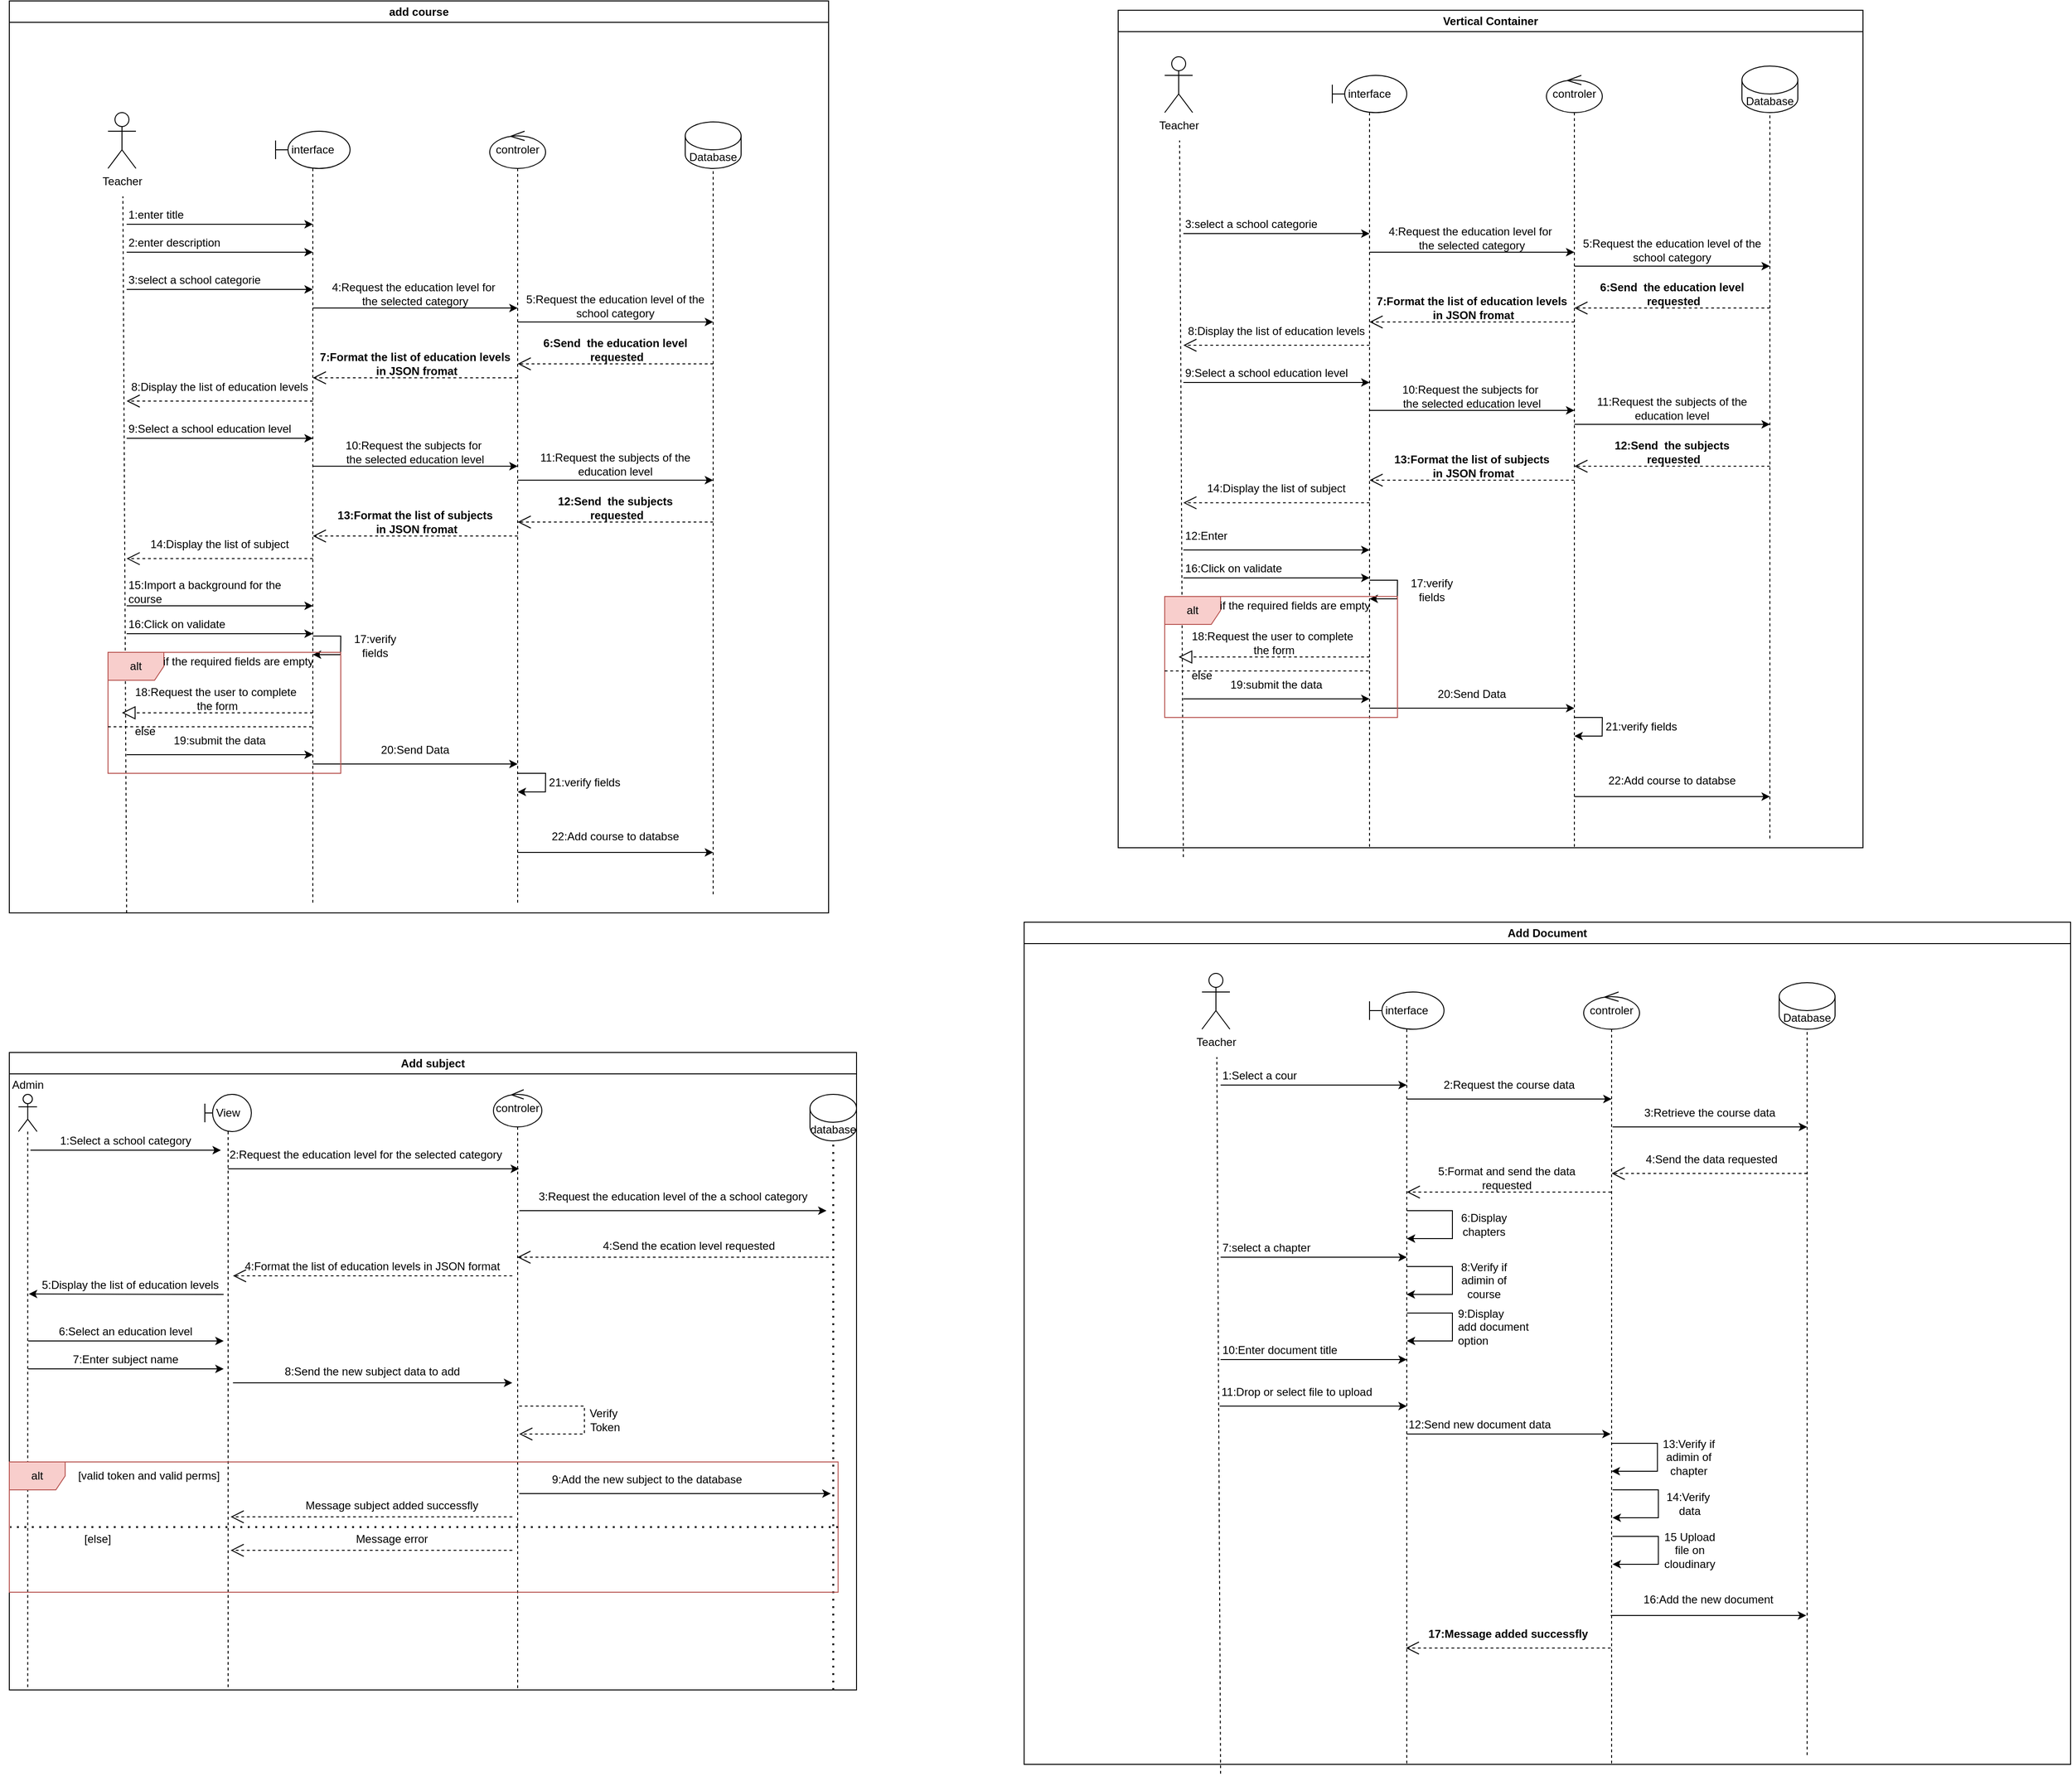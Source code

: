 <mxfile version="24.7.8">
  <diagram name="Page-1" id="2M7vfnE1_t85mSoZJv6D">
    <mxGraphModel dx="1380" dy="1916" grid="1" gridSize="10" guides="1" tooltips="1" connect="1" arrows="1" fold="1" page="1" pageScale="1" pageWidth="827" pageHeight="1169" math="0" shadow="0">
      <root>
        <mxCell id="0" />
        <mxCell id="1" parent="0" />
        <mxCell id="HVPG8_S9lerH4-LkVRMY-62" value="add course" style="swimlane;whiteSpace=wrap;html=1;" parent="1" vertex="1">
          <mxGeometry x="50" y="-1130" width="880" height="980" as="geometry">
            <mxRectangle x="50" y="-1130" width="100" height="30" as="alternateBounds" />
          </mxGeometry>
        </mxCell>
        <mxCell id="HVPG8_S9lerH4-LkVRMY-1" value="Teacher&lt;div&gt;&lt;br&gt;&lt;/div&gt;" style="shape=umlActor;verticalLabelPosition=bottom;verticalAlign=top;html=1;" parent="HVPG8_S9lerH4-LkVRMY-62" vertex="1">
          <mxGeometry x="106" y="120" width="30" height="60" as="geometry" />
        </mxCell>
        <mxCell id="HVPG8_S9lerH4-LkVRMY-2" value="interface" style="shape=umlLifeline;perimeter=lifelinePerimeter;whiteSpace=wrap;html=1;container=1;dropTarget=0;collapsible=0;recursiveResize=0;outlineConnect=0;portConstraint=eastwest;newEdgeStyle={&quot;curved&quot;:0,&quot;rounded&quot;:0};participant=umlBoundary;" parent="HVPG8_S9lerH4-LkVRMY-62" vertex="1">
          <mxGeometry x="286" y="140" width="80" height="830" as="geometry" />
        </mxCell>
        <mxCell id="HVPG8_S9lerH4-LkVRMY-4" value="" style="endArrow=none;dashed=1;html=1;rounded=0;" parent="HVPG8_S9lerH4-LkVRMY-62" edge="1">
          <mxGeometry width="50" height="50" relative="1" as="geometry">
            <mxPoint x="126" y="980" as="sourcePoint" />
            <mxPoint x="122" y="210" as="targetPoint" />
          </mxGeometry>
        </mxCell>
        <mxCell id="HVPG8_S9lerH4-LkVRMY-5" value="controler" style="shape=umlLifeline;perimeter=lifelinePerimeter;whiteSpace=wrap;html=1;container=1;dropTarget=0;collapsible=0;recursiveResize=0;outlineConnect=0;portConstraint=eastwest;newEdgeStyle={&quot;curved&quot;:0,&quot;rounded&quot;:0};participant=umlControl;" parent="HVPG8_S9lerH4-LkVRMY-62" vertex="1">
          <mxGeometry x="516" y="140" width="60" height="830" as="geometry" />
        </mxCell>
        <mxCell id="HVPG8_S9lerH4-LkVRMY-6" value="Database" style="shape=cylinder3;whiteSpace=wrap;html=1;boundedLbl=1;backgroundOutline=1;size=15;" parent="HVPG8_S9lerH4-LkVRMY-62" vertex="1">
          <mxGeometry x="726" y="130" width="60" height="50" as="geometry" />
        </mxCell>
        <mxCell id="HVPG8_S9lerH4-LkVRMY-7" value="" style="endArrow=none;dashed=1;html=1;rounded=0;entryX=0.5;entryY=1;entryDx=0;entryDy=0;entryPerimeter=0;" parent="HVPG8_S9lerH4-LkVRMY-62" target="HVPG8_S9lerH4-LkVRMY-6" edge="1">
          <mxGeometry width="50" height="50" relative="1" as="geometry">
            <mxPoint x="756" y="960" as="sourcePoint" />
            <mxPoint x="716" y="300" as="targetPoint" />
          </mxGeometry>
        </mxCell>
        <mxCell id="HVPG8_S9lerH4-LkVRMY-8" value="" style="endArrow=classic;html=1;rounded=0;exitX=0;exitY=1;exitDx=0;exitDy=0;entryX=1;entryY=1;entryDx=0;entryDy=0;" parent="HVPG8_S9lerH4-LkVRMY-62" source="HVPG8_S9lerH4-LkVRMY-9" target="HVPG8_S9lerH4-LkVRMY-9" edge="1">
          <mxGeometry width="50" height="50" relative="1" as="geometry">
            <mxPoint x="146" y="250" as="sourcePoint" />
            <mxPoint x="236" y="250" as="targetPoint" />
          </mxGeometry>
        </mxCell>
        <mxCell id="HVPG8_S9lerH4-LkVRMY-9" value="1:enter title" style="text;html=1;align=left;verticalAlign=middle;whiteSpace=wrap;rounded=0;" parent="HVPG8_S9lerH4-LkVRMY-62" vertex="1">
          <mxGeometry x="126" y="220" width="200" height="20" as="geometry" />
        </mxCell>
        <mxCell id="HVPG8_S9lerH4-LkVRMY-10" value="" style="endArrow=classic;html=1;rounded=0;exitX=0;exitY=1;exitDx=0;exitDy=0;entryX=1;entryY=1;entryDx=0;entryDy=0;" parent="HVPG8_S9lerH4-LkVRMY-62" source="HVPG8_S9lerH4-LkVRMY-11" target="HVPG8_S9lerH4-LkVRMY-11" edge="1">
          <mxGeometry width="50" height="50" relative="1" as="geometry">
            <mxPoint x="146" y="280" as="sourcePoint" />
            <mxPoint x="236" y="280" as="targetPoint" />
          </mxGeometry>
        </mxCell>
        <mxCell id="HVPG8_S9lerH4-LkVRMY-11" value="2:enter description" style="text;html=1;align=left;verticalAlign=middle;whiteSpace=wrap;rounded=0;" parent="HVPG8_S9lerH4-LkVRMY-62" vertex="1">
          <mxGeometry x="126" y="250" width="200" height="20" as="geometry" />
        </mxCell>
        <mxCell id="HVPG8_S9lerH4-LkVRMY-12" value="" style="endArrow=classic;html=1;rounded=0;entryX=1;entryY=1;entryDx=0;entryDy=0;exitX=0;exitY=1;exitDx=0;exitDy=0;" parent="HVPG8_S9lerH4-LkVRMY-62" source="HVPG8_S9lerH4-LkVRMY-13" target="HVPG8_S9lerH4-LkVRMY-13" edge="1">
          <mxGeometry width="50" height="50" relative="1" as="geometry">
            <mxPoint x="156" y="320" as="sourcePoint" />
            <mxPoint x="226" y="310" as="targetPoint" />
          </mxGeometry>
        </mxCell>
        <mxCell id="HVPG8_S9lerH4-LkVRMY-13" value="3:select a school categorie" style="text;html=1;align=left;verticalAlign=middle;whiteSpace=wrap;rounded=0;" parent="HVPG8_S9lerH4-LkVRMY-62" vertex="1">
          <mxGeometry x="126" y="290" width="200" height="20" as="geometry" />
        </mxCell>
        <mxCell id="HVPG8_S9lerH4-LkVRMY-14" value="" style="endArrow=classic;html=1;rounded=0;entryX=1;entryY=1;entryDx=0;entryDy=0;exitX=0;exitY=1;exitDx=0;exitDy=0;" parent="HVPG8_S9lerH4-LkVRMY-62" source="HVPG8_S9lerH4-LkVRMY-15" target="HVPG8_S9lerH4-LkVRMY-15" edge="1">
          <mxGeometry width="50" height="50" relative="1" as="geometry">
            <mxPoint x="386" y="370" as="sourcePoint" />
            <mxPoint x="466" y="370" as="targetPoint" />
          </mxGeometry>
        </mxCell>
        <mxCell id="HVPG8_S9lerH4-LkVRMY-15" value="4:Request the education level for&amp;nbsp;&lt;div&gt;the selected category&lt;/div&gt;" style="text;html=1;align=center;verticalAlign=middle;whiteSpace=wrap;rounded=0;" parent="HVPG8_S9lerH4-LkVRMY-62" vertex="1">
          <mxGeometry x="326" y="300" width="220" height="30" as="geometry" />
        </mxCell>
        <mxCell id="HVPG8_S9lerH4-LkVRMY-16" value="5:Request the education level of the school category" style="text;html=1;align=center;verticalAlign=middle;whiteSpace=wrap;rounded=0;" parent="HVPG8_S9lerH4-LkVRMY-62" vertex="1">
          <mxGeometry x="546" y="310" width="210" height="35" as="geometry" />
        </mxCell>
        <mxCell id="HVPG8_S9lerH4-LkVRMY-17" value="" style="endArrow=classic;html=1;rounded=0;exitX=0;exitY=1;exitDx=0;exitDy=0;entryX=1;entryY=1;entryDx=0;entryDy=0;" parent="HVPG8_S9lerH4-LkVRMY-62" source="HVPG8_S9lerH4-LkVRMY-16" target="HVPG8_S9lerH4-LkVRMY-16" edge="1">
          <mxGeometry width="50" height="50" relative="1" as="geometry">
            <mxPoint x="606" y="310" as="sourcePoint" />
            <mxPoint x="656" y="260" as="targetPoint" />
          </mxGeometry>
        </mxCell>
        <mxCell id="HVPG8_S9lerH4-LkVRMY-18" value="" style="endArrow=open;endSize=12;dashed=1;html=1;rounded=0;entryX=0;entryY=1;entryDx=0;entryDy=0;exitX=1;exitY=1;exitDx=0;exitDy=0;" parent="HVPG8_S9lerH4-LkVRMY-62" source="HVPG8_S9lerH4-LkVRMY-20" target="HVPG8_S9lerH4-LkVRMY-20" edge="1">
          <mxGeometry width="160" relative="1" as="geometry">
            <mxPoint x="726" y="390" as="sourcePoint" />
            <mxPoint x="606" y="330" as="targetPoint" />
          </mxGeometry>
        </mxCell>
        <mxCell id="HVPG8_S9lerH4-LkVRMY-20" value="&lt;span style=&quot;font-weight: 700; text-wrap: nowrap;&quot;&gt;6:Send&amp;nbsp; the education level&lt;/span&gt;&lt;div&gt;&lt;span style=&quot;font-weight: 700; text-wrap: nowrap;&quot;&gt;&amp;nbsp;requested&lt;/span&gt;&lt;/div&gt;" style="text;html=1;align=center;verticalAlign=middle;whiteSpace=wrap;rounded=0;" parent="HVPG8_S9lerH4-LkVRMY-62" vertex="1">
          <mxGeometry x="546" y="360" width="210" height="30" as="geometry" />
        </mxCell>
        <mxCell id="HVPG8_S9lerH4-LkVRMY-21" value="" style="endArrow=open;endSize=12;dashed=1;html=1;rounded=0;entryX=0;entryY=1;entryDx=0;entryDy=0;exitX=1;exitY=1;exitDx=0;exitDy=0;" parent="HVPG8_S9lerH4-LkVRMY-62" source="HVPG8_S9lerH4-LkVRMY-22" target="HVPG8_S9lerH4-LkVRMY-22" edge="1">
          <mxGeometry width="160" relative="1" as="geometry">
            <mxPoint x="516" y="405" as="sourcePoint" />
            <mxPoint x="396" y="345" as="targetPoint" />
          </mxGeometry>
        </mxCell>
        <mxCell id="HVPG8_S9lerH4-LkVRMY-22" value="&lt;span style=&quot;font-weight: 700; text-wrap: nowrap;&quot;&gt;7:Format the list of education levels&lt;/span&gt;&lt;div&gt;&lt;span style=&quot;font-weight: 700; text-wrap: nowrap;&quot;&gt;&amp;nbsp;in JSON fromat&lt;/span&gt;&lt;/div&gt;" style="text;html=1;align=center;verticalAlign=middle;whiteSpace=wrap;rounded=0;" parent="HVPG8_S9lerH4-LkVRMY-62" vertex="1">
          <mxGeometry x="326" y="375" width="220" height="30" as="geometry" />
        </mxCell>
        <mxCell id="HVPG8_S9lerH4-LkVRMY-24" value="8:Display the list of education levels" style="text;html=1;align=center;verticalAlign=middle;whiteSpace=wrap;rounded=0;" parent="HVPG8_S9lerH4-LkVRMY-62" vertex="1">
          <mxGeometry x="126" y="400" width="200" height="30" as="geometry" />
        </mxCell>
        <mxCell id="HVPG8_S9lerH4-LkVRMY-26" value="" style="endArrow=classic;html=1;rounded=0;entryX=1;entryY=1;entryDx=0;entryDy=0;exitX=0;exitY=1;exitDx=0;exitDy=0;" parent="HVPG8_S9lerH4-LkVRMY-62" source="HVPG8_S9lerH4-LkVRMY-27" target="HVPG8_S9lerH4-LkVRMY-27" edge="1">
          <mxGeometry width="50" height="50" relative="1" as="geometry">
            <mxPoint x="156" y="480" as="sourcePoint" />
            <mxPoint x="226" y="470" as="targetPoint" />
          </mxGeometry>
        </mxCell>
        <mxCell id="HVPG8_S9lerH4-LkVRMY-27" value="9:Select a school education level" style="text;html=1;align=left;verticalAlign=middle;whiteSpace=wrap;rounded=0;" parent="HVPG8_S9lerH4-LkVRMY-62" vertex="1">
          <mxGeometry x="126" y="450" width="200" height="20" as="geometry" />
        </mxCell>
        <mxCell id="HVPG8_S9lerH4-LkVRMY-28" value="" style="endArrow=open;endSize=12;dashed=1;html=1;rounded=0;entryX=0;entryY=1;entryDx=0;entryDy=0;exitX=1;exitY=1;exitDx=0;exitDy=0;" parent="HVPG8_S9lerH4-LkVRMY-62" source="HVPG8_S9lerH4-LkVRMY-24" target="HVPG8_S9lerH4-LkVRMY-24" edge="1">
          <mxGeometry width="160" relative="1" as="geometry">
            <mxPoint x="306" y="430" as="sourcePoint" />
            <mxPoint x="186" y="430" as="targetPoint" />
          </mxGeometry>
        </mxCell>
        <mxCell id="HVPG8_S9lerH4-LkVRMY-29" value="" style="endArrow=classic;html=1;rounded=0;entryX=1;entryY=1;entryDx=0;entryDy=0;exitX=0;exitY=1;exitDx=0;exitDy=0;" parent="HVPG8_S9lerH4-LkVRMY-62" source="HVPG8_S9lerH4-LkVRMY-30" target="HVPG8_S9lerH4-LkVRMY-30" edge="1">
          <mxGeometry width="50" height="50" relative="1" as="geometry">
            <mxPoint x="386" y="540" as="sourcePoint" />
            <mxPoint x="466" y="540" as="targetPoint" />
          </mxGeometry>
        </mxCell>
        <mxCell id="HVPG8_S9lerH4-LkVRMY-30" value="10:Request the subjects for&amp;nbsp;&lt;div&gt;the selected education level&lt;/div&gt;" style="text;html=1;align=center;verticalAlign=middle;whiteSpace=wrap;rounded=0;" parent="HVPG8_S9lerH4-LkVRMY-62" vertex="1">
          <mxGeometry x="326" y="470" width="220" height="30" as="geometry" />
        </mxCell>
        <mxCell id="HVPG8_S9lerH4-LkVRMY-31" value="11:Request the subjects of the education level" style="text;html=1;align=center;verticalAlign=middle;whiteSpace=wrap;rounded=0;" parent="HVPG8_S9lerH4-LkVRMY-62" vertex="1">
          <mxGeometry x="546" y="480" width="210" height="35" as="geometry" />
        </mxCell>
        <mxCell id="HVPG8_S9lerH4-LkVRMY-32" value="" style="endArrow=classic;html=1;rounded=0;exitX=0;exitY=1;exitDx=0;exitDy=0;entryX=1;entryY=1;entryDx=0;entryDy=0;" parent="HVPG8_S9lerH4-LkVRMY-62" source="HVPG8_S9lerH4-LkVRMY-31" target="HVPG8_S9lerH4-LkVRMY-31" edge="1">
          <mxGeometry width="50" height="50" relative="1" as="geometry">
            <mxPoint x="606" y="480" as="sourcePoint" />
            <mxPoint x="656" y="430" as="targetPoint" />
          </mxGeometry>
        </mxCell>
        <mxCell id="HVPG8_S9lerH4-LkVRMY-33" value="" style="endArrow=open;endSize=12;dashed=1;html=1;rounded=0;entryX=0;entryY=1;entryDx=0;entryDy=0;exitX=1;exitY=1;exitDx=0;exitDy=0;" parent="HVPG8_S9lerH4-LkVRMY-62" source="HVPG8_S9lerH4-LkVRMY-34" target="HVPG8_S9lerH4-LkVRMY-34" edge="1">
          <mxGeometry width="160" relative="1" as="geometry">
            <mxPoint x="726" y="560" as="sourcePoint" />
            <mxPoint x="606" y="500" as="targetPoint" />
          </mxGeometry>
        </mxCell>
        <mxCell id="HVPG8_S9lerH4-LkVRMY-34" value="&lt;span style=&quot;font-weight: 700; text-wrap: nowrap;&quot;&gt;12:Send&amp;nbsp; the subjects&lt;/span&gt;&lt;div&gt;&lt;span style=&quot;font-weight: 700; text-wrap: nowrap;&quot;&gt;&amp;nbsp;requested&lt;/span&gt;&lt;/div&gt;" style="text;html=1;align=center;verticalAlign=middle;whiteSpace=wrap;rounded=0;" parent="HVPG8_S9lerH4-LkVRMY-62" vertex="1">
          <mxGeometry x="546" y="530" width="210" height="30" as="geometry" />
        </mxCell>
        <mxCell id="HVPG8_S9lerH4-LkVRMY-35" value="" style="endArrow=open;endSize=12;dashed=1;html=1;rounded=0;entryX=0;entryY=1;entryDx=0;entryDy=0;exitX=1;exitY=1;exitDx=0;exitDy=0;" parent="HVPG8_S9lerH4-LkVRMY-62" source="HVPG8_S9lerH4-LkVRMY-36" target="HVPG8_S9lerH4-LkVRMY-36" edge="1">
          <mxGeometry width="160" relative="1" as="geometry">
            <mxPoint x="516" y="575" as="sourcePoint" />
            <mxPoint x="396" y="515" as="targetPoint" />
          </mxGeometry>
        </mxCell>
        <mxCell id="HVPG8_S9lerH4-LkVRMY-36" value="&lt;span style=&quot;font-weight: 700; text-wrap: nowrap;&quot;&gt;13:Format the list of subjects&lt;/span&gt;&lt;div&gt;&lt;span style=&quot;font-weight: 700; text-wrap: nowrap;&quot;&gt;&amp;nbsp;in JSON fromat&lt;/span&gt;&lt;/div&gt;" style="text;html=1;align=center;verticalAlign=middle;whiteSpace=wrap;rounded=0;" parent="HVPG8_S9lerH4-LkVRMY-62" vertex="1">
          <mxGeometry x="326" y="545" width="220" height="30" as="geometry" />
        </mxCell>
        <mxCell id="HVPG8_S9lerH4-LkVRMY-37" value="14:Display the list of subject" style="text;html=1;align=center;verticalAlign=middle;whiteSpace=wrap;rounded=0;" parent="HVPG8_S9lerH4-LkVRMY-62" vertex="1">
          <mxGeometry x="126" y="569.31" width="200" height="30" as="geometry" />
        </mxCell>
        <mxCell id="HVPG8_S9lerH4-LkVRMY-38" value="" style="endArrow=open;endSize=12;dashed=1;html=1;rounded=0;entryX=0;entryY=1;entryDx=0;entryDy=0;exitX=1;exitY=1;exitDx=0;exitDy=0;" parent="HVPG8_S9lerH4-LkVRMY-62" source="HVPG8_S9lerH4-LkVRMY-37" target="HVPG8_S9lerH4-LkVRMY-37" edge="1">
          <mxGeometry width="160" relative="1" as="geometry">
            <mxPoint x="306" y="599.31" as="sourcePoint" />
            <mxPoint x="186" y="599.31" as="targetPoint" />
          </mxGeometry>
        </mxCell>
        <mxCell id="HVPG8_S9lerH4-LkVRMY-39" value="" style="endArrow=classic;html=1;rounded=0;exitX=0;exitY=1;exitDx=0;exitDy=0;entryX=1;entryY=1;entryDx=0;entryDy=0;" parent="HVPG8_S9lerH4-LkVRMY-62" source="HVPG8_S9lerH4-LkVRMY-40" target="HVPG8_S9lerH4-LkVRMY-40" edge="1">
          <mxGeometry width="50" height="50" relative="1" as="geometry">
            <mxPoint x="146" y="690" as="sourcePoint" />
            <mxPoint x="236" y="690" as="targetPoint" />
          </mxGeometry>
        </mxCell>
        <mxCell id="HVPG8_S9lerH4-LkVRMY-40" value="16:Click on validate" style="text;html=1;align=left;verticalAlign=middle;whiteSpace=wrap;rounded=0;" parent="HVPG8_S9lerH4-LkVRMY-62" vertex="1">
          <mxGeometry x="126" y="660" width="200" height="20" as="geometry" />
        </mxCell>
        <mxCell id="HVPG8_S9lerH4-LkVRMY-41" value="" style="endArrow=classic;html=1;rounded=0;entryX=1;entryY=1;entryDx=0;entryDy=0;exitX=0;exitY=1;exitDx=0;exitDy=0;" parent="HVPG8_S9lerH4-LkVRMY-62" source="HVPG8_S9lerH4-LkVRMY-42" target="HVPG8_S9lerH4-LkVRMY-42" edge="1">
          <mxGeometry width="50" height="50" relative="1" as="geometry">
            <mxPoint x="386" y="770" as="sourcePoint" />
            <mxPoint x="466" y="770" as="targetPoint" />
          </mxGeometry>
        </mxCell>
        <mxCell id="HVPG8_S9lerH4-LkVRMY-42" value="20:Send Data" style="text;html=1;align=center;verticalAlign=middle;whiteSpace=wrap;rounded=0;" parent="HVPG8_S9lerH4-LkVRMY-62" vertex="1">
          <mxGeometry x="326" y="790" width="220" height="30" as="geometry" />
        </mxCell>
        <mxCell id="HVPG8_S9lerH4-LkVRMY-43" value="" style="endArrow=classic;html=1;rounded=0;" parent="HVPG8_S9lerH4-LkVRMY-62" edge="1">
          <mxGeometry width="50" height="50" relative="1" as="geometry">
            <mxPoint x="325.997" y="682.5" as="sourcePoint" />
            <mxPoint x="325.997" y="702.5" as="targetPoint" />
            <Array as="points">
              <mxPoint x="356" y="682.5" />
              <mxPoint x="355.83" y="702.5" />
            </Array>
          </mxGeometry>
        </mxCell>
        <mxCell id="HVPG8_S9lerH4-LkVRMY-44" value="17:verify fields" style="text;html=1;align=center;verticalAlign=middle;whiteSpace=wrap;rounded=0;" parent="HVPG8_S9lerH4-LkVRMY-62" vertex="1">
          <mxGeometry x="356" y="682.5" width="74" height="20" as="geometry" />
        </mxCell>
        <mxCell id="HVPG8_S9lerH4-LkVRMY-45" value="alt" style="shape=umlFrame;whiteSpace=wrap;html=1;pointerEvents=0;fillColor=#f8cecc;strokeColor=#b85450;" parent="HVPG8_S9lerH4-LkVRMY-62" vertex="1">
          <mxGeometry x="106" y="700" width="250" height="130" as="geometry" />
        </mxCell>
        <mxCell id="HVPG8_S9lerH4-LkVRMY-47" value="if the required fields are empty" style="text;html=1;align=center;verticalAlign=middle;whiteSpace=wrap;rounded=0;" parent="HVPG8_S9lerH4-LkVRMY-62" vertex="1">
          <mxGeometry x="156" y="702.5" width="180" height="15" as="geometry" />
        </mxCell>
        <mxCell id="HVPG8_S9lerH4-LkVRMY-48" value="18:Request the user to complete&amp;nbsp;&lt;div&gt;the form&lt;/div&gt;" style="text;html=1;align=center;verticalAlign=middle;whiteSpace=wrap;rounded=0;" parent="HVPG8_S9lerH4-LkVRMY-62" vertex="1">
          <mxGeometry x="121" y="735" width="205" height="30" as="geometry" />
        </mxCell>
        <mxCell id="HVPG8_S9lerH4-LkVRMY-50" value="" style="endArrow=block;dashed=1;endFill=0;endSize=12;html=1;rounded=0;exitX=1;exitY=1;exitDx=0;exitDy=0;entryX=0;entryY=1;entryDx=0;entryDy=0;" parent="HVPG8_S9lerH4-LkVRMY-62" source="HVPG8_S9lerH4-LkVRMY-48" target="HVPG8_S9lerH4-LkVRMY-48" edge="1">
          <mxGeometry width="160" relative="1" as="geometry">
            <mxPoint x="186" y="830" as="sourcePoint" />
            <mxPoint x="346" y="830" as="targetPoint" />
          </mxGeometry>
        </mxCell>
        <mxCell id="HVPG8_S9lerH4-LkVRMY-51" value="" style="endArrow=none;dashed=1;html=1;rounded=0;exitX=0;exitY=0.615;exitDx=0;exitDy=0;exitPerimeter=0;entryX=1;entryY=0;entryDx=0;entryDy=0;" parent="HVPG8_S9lerH4-LkVRMY-62" source="HVPG8_S9lerH4-LkVRMY-45" target="HVPG8_S9lerH4-LkVRMY-53" edge="1">
          <mxGeometry width="50" height="50" relative="1" as="geometry">
            <mxPoint x="186" y="830" as="sourcePoint" />
            <mxPoint x="236" y="780" as="targetPoint" />
          </mxGeometry>
        </mxCell>
        <mxCell id="HVPG8_S9lerH4-LkVRMY-52" value="" style="endArrow=classic;html=1;rounded=0;exitX=0;exitY=1;exitDx=0;exitDy=0;entryX=1;entryY=1;entryDx=0;entryDy=0;" parent="HVPG8_S9lerH4-LkVRMY-62" source="HVPG8_S9lerH4-LkVRMY-53" target="HVPG8_S9lerH4-LkVRMY-53" edge="1">
          <mxGeometry width="50" height="50" relative="1" as="geometry">
            <mxPoint x="166" y="920" as="sourcePoint" />
            <mxPoint x="216" y="870" as="targetPoint" />
          </mxGeometry>
        </mxCell>
        <mxCell id="HVPG8_S9lerH4-LkVRMY-53" value="19:submit the data" style="text;html=1;align=center;verticalAlign=middle;whiteSpace=wrap;rounded=0;" parent="HVPG8_S9lerH4-LkVRMY-62" vertex="1">
          <mxGeometry x="126" y="780" width="200" height="30" as="geometry" />
        </mxCell>
        <mxCell id="HVPG8_S9lerH4-LkVRMY-54" value="" style="endArrow=classic;html=1;rounded=0;exitX=0;exitY=1;exitDx=0;exitDy=0;entryX=1;entryY=1;entryDx=0;entryDy=0;" parent="HVPG8_S9lerH4-LkVRMY-62" source="HVPG8_S9lerH4-LkVRMY-55" target="HVPG8_S9lerH4-LkVRMY-55" edge="1">
          <mxGeometry width="50" height="50" relative="1" as="geometry">
            <mxPoint x="146" y="660" as="sourcePoint" />
            <mxPoint x="236" y="660" as="targetPoint" />
          </mxGeometry>
        </mxCell>
        <mxCell id="HVPG8_S9lerH4-LkVRMY-55" value="15:Import a background for the course" style="text;html=1;align=left;verticalAlign=middle;whiteSpace=wrap;rounded=0;" parent="HVPG8_S9lerH4-LkVRMY-62" vertex="1">
          <mxGeometry x="126" y="620" width="200" height="30" as="geometry" />
        </mxCell>
        <mxCell id="HVPG8_S9lerH4-LkVRMY-56" value="else" style="text;html=1;align=center;verticalAlign=middle;whiteSpace=wrap;rounded=0;" parent="HVPG8_S9lerH4-LkVRMY-62" vertex="1">
          <mxGeometry x="126" y="780" width="40" height="10" as="geometry" />
        </mxCell>
        <mxCell id="HVPG8_S9lerH4-LkVRMY-57" value="" style="endArrow=classic;html=1;rounded=0;" parent="HVPG8_S9lerH4-LkVRMY-62" edge="1">
          <mxGeometry width="50" height="50" relative="1" as="geometry">
            <mxPoint x="545.997" y="830" as="sourcePoint" />
            <mxPoint x="545.997" y="850" as="targetPoint" />
            <Array as="points">
              <mxPoint x="576" y="830" />
              <mxPoint x="575.83" y="850" />
            </Array>
          </mxGeometry>
        </mxCell>
        <mxCell id="HVPG8_S9lerH4-LkVRMY-58" value="21:verify fields" style="text;html=1;align=center;verticalAlign=middle;whiteSpace=wrap;rounded=0;" parent="HVPG8_S9lerH4-LkVRMY-62" vertex="1">
          <mxGeometry x="576" y="830" width="84" height="20" as="geometry" />
        </mxCell>
        <mxCell id="HVPG8_S9lerH4-LkVRMY-60" value="22:Add course to databse" style="text;html=1;align=center;verticalAlign=middle;whiteSpace=wrap;rounded=0;" parent="HVPG8_S9lerH4-LkVRMY-62" vertex="1">
          <mxGeometry x="546" y="880" width="210" height="35" as="geometry" />
        </mxCell>
        <mxCell id="HVPG8_S9lerH4-LkVRMY-61" value="" style="endArrow=classic;html=1;rounded=0;exitX=0;exitY=1;exitDx=0;exitDy=0;entryX=1;entryY=1;entryDx=0;entryDy=0;" parent="HVPG8_S9lerH4-LkVRMY-62" source="HVPG8_S9lerH4-LkVRMY-60" target="HVPG8_S9lerH4-LkVRMY-60" edge="1">
          <mxGeometry width="50" height="50" relative="1" as="geometry">
            <mxPoint x="606" y="880" as="sourcePoint" />
            <mxPoint x="656" y="830" as="targetPoint" />
          </mxGeometry>
        </mxCell>
        <mxCell id="6OZ3j4bZvdJSrFBnZ4jZ-1" value="Vertical Container" style="swimlane;whiteSpace=wrap;html=1;" parent="1" vertex="1">
          <mxGeometry x="1241" y="-1120" width="800" height="900" as="geometry" />
        </mxCell>
        <mxCell id="6OZ3j4bZvdJSrFBnZ4jZ-2" value="Teacher&lt;div&gt;&lt;br&gt;&lt;/div&gt;" style="shape=umlActor;verticalLabelPosition=bottom;verticalAlign=top;html=1;" parent="6OZ3j4bZvdJSrFBnZ4jZ-1" vertex="1">
          <mxGeometry x="50" y="50" width="30" height="60" as="geometry" />
        </mxCell>
        <mxCell id="6OZ3j4bZvdJSrFBnZ4jZ-3" value="interface" style="shape=umlLifeline;perimeter=lifelinePerimeter;whiteSpace=wrap;html=1;container=1;dropTarget=0;collapsible=0;recursiveResize=0;outlineConnect=0;portConstraint=eastwest;newEdgeStyle={&quot;curved&quot;:0,&quot;rounded&quot;:0};participant=umlBoundary;" parent="6OZ3j4bZvdJSrFBnZ4jZ-1" vertex="1">
          <mxGeometry x="230" y="70" width="80" height="830" as="geometry" />
        </mxCell>
        <mxCell id="6OZ3j4bZvdJSrFBnZ4jZ-4" value="" style="endArrow=none;dashed=1;html=1;rounded=0;" parent="6OZ3j4bZvdJSrFBnZ4jZ-1" edge="1">
          <mxGeometry width="50" height="50" relative="1" as="geometry">
            <mxPoint x="70" y="910" as="sourcePoint" />
            <mxPoint x="66" y="140" as="targetPoint" />
          </mxGeometry>
        </mxCell>
        <mxCell id="6OZ3j4bZvdJSrFBnZ4jZ-5" value="controler" style="shape=umlLifeline;perimeter=lifelinePerimeter;whiteSpace=wrap;html=1;container=1;dropTarget=0;collapsible=0;recursiveResize=0;outlineConnect=0;portConstraint=eastwest;newEdgeStyle={&quot;curved&quot;:0,&quot;rounded&quot;:0};participant=umlControl;" parent="6OZ3j4bZvdJSrFBnZ4jZ-1" vertex="1">
          <mxGeometry x="460" y="70" width="60" height="830" as="geometry" />
        </mxCell>
        <mxCell id="6OZ3j4bZvdJSrFBnZ4jZ-6" value="Database" style="shape=cylinder3;whiteSpace=wrap;html=1;boundedLbl=1;backgroundOutline=1;size=15;" parent="6OZ3j4bZvdJSrFBnZ4jZ-1" vertex="1">
          <mxGeometry x="670" y="60" width="60" height="50" as="geometry" />
        </mxCell>
        <mxCell id="6OZ3j4bZvdJSrFBnZ4jZ-7" value="" style="endArrow=none;dashed=1;html=1;rounded=0;entryX=0.5;entryY=1;entryDx=0;entryDy=0;entryPerimeter=0;" parent="6OZ3j4bZvdJSrFBnZ4jZ-1" target="6OZ3j4bZvdJSrFBnZ4jZ-6" edge="1">
          <mxGeometry width="50" height="50" relative="1" as="geometry">
            <mxPoint x="700" y="890" as="sourcePoint" />
            <mxPoint x="660" y="230" as="targetPoint" />
          </mxGeometry>
        </mxCell>
        <mxCell id="6OZ3j4bZvdJSrFBnZ4jZ-12" value="" style="endArrow=classic;html=1;rounded=0;entryX=1;entryY=1;entryDx=0;entryDy=0;exitX=0;exitY=1;exitDx=0;exitDy=0;" parent="6OZ3j4bZvdJSrFBnZ4jZ-1" source="6OZ3j4bZvdJSrFBnZ4jZ-13" target="6OZ3j4bZvdJSrFBnZ4jZ-13" edge="1">
          <mxGeometry width="50" height="50" relative="1" as="geometry">
            <mxPoint x="100" y="250" as="sourcePoint" />
            <mxPoint x="170" y="240" as="targetPoint" />
          </mxGeometry>
        </mxCell>
        <mxCell id="6OZ3j4bZvdJSrFBnZ4jZ-13" value="3:select a school categorie" style="text;html=1;align=left;verticalAlign=middle;whiteSpace=wrap;rounded=0;" parent="6OZ3j4bZvdJSrFBnZ4jZ-1" vertex="1">
          <mxGeometry x="70" y="220" width="200" height="20" as="geometry" />
        </mxCell>
        <mxCell id="6OZ3j4bZvdJSrFBnZ4jZ-14" value="" style="endArrow=classic;html=1;rounded=0;entryX=1;entryY=1;entryDx=0;entryDy=0;exitX=0;exitY=1;exitDx=0;exitDy=0;" parent="6OZ3j4bZvdJSrFBnZ4jZ-1" source="6OZ3j4bZvdJSrFBnZ4jZ-15" target="6OZ3j4bZvdJSrFBnZ4jZ-15" edge="1">
          <mxGeometry width="50" height="50" relative="1" as="geometry">
            <mxPoint x="330" y="300" as="sourcePoint" />
            <mxPoint x="410" y="300" as="targetPoint" />
          </mxGeometry>
        </mxCell>
        <mxCell id="6OZ3j4bZvdJSrFBnZ4jZ-15" value="4:Request the education level for&amp;nbsp;&lt;div&gt;the selected category&lt;/div&gt;" style="text;html=1;align=center;verticalAlign=middle;whiteSpace=wrap;rounded=0;" parent="6OZ3j4bZvdJSrFBnZ4jZ-1" vertex="1">
          <mxGeometry x="270" y="230" width="220" height="30" as="geometry" />
        </mxCell>
        <mxCell id="6OZ3j4bZvdJSrFBnZ4jZ-16" value="5:Request the education level of the school category" style="text;html=1;align=center;verticalAlign=middle;whiteSpace=wrap;rounded=0;" parent="6OZ3j4bZvdJSrFBnZ4jZ-1" vertex="1">
          <mxGeometry x="490" y="240" width="210" height="35" as="geometry" />
        </mxCell>
        <mxCell id="6OZ3j4bZvdJSrFBnZ4jZ-17" value="" style="endArrow=classic;html=1;rounded=0;exitX=0;exitY=1;exitDx=0;exitDy=0;entryX=1;entryY=1;entryDx=0;entryDy=0;" parent="6OZ3j4bZvdJSrFBnZ4jZ-1" source="6OZ3j4bZvdJSrFBnZ4jZ-16" target="6OZ3j4bZvdJSrFBnZ4jZ-16" edge="1">
          <mxGeometry width="50" height="50" relative="1" as="geometry">
            <mxPoint x="550" y="240" as="sourcePoint" />
            <mxPoint x="600" y="190" as="targetPoint" />
          </mxGeometry>
        </mxCell>
        <mxCell id="6OZ3j4bZvdJSrFBnZ4jZ-18" value="" style="endArrow=open;endSize=12;dashed=1;html=1;rounded=0;entryX=0;entryY=1;entryDx=0;entryDy=0;exitX=1;exitY=1;exitDx=0;exitDy=0;" parent="6OZ3j4bZvdJSrFBnZ4jZ-1" source="6OZ3j4bZvdJSrFBnZ4jZ-19" target="6OZ3j4bZvdJSrFBnZ4jZ-19" edge="1">
          <mxGeometry width="160" relative="1" as="geometry">
            <mxPoint x="670" y="320" as="sourcePoint" />
            <mxPoint x="550" y="260" as="targetPoint" />
          </mxGeometry>
        </mxCell>
        <mxCell id="6OZ3j4bZvdJSrFBnZ4jZ-19" value="&lt;span style=&quot;font-weight: 700; text-wrap: nowrap;&quot;&gt;6:Send&amp;nbsp; the education level&lt;/span&gt;&lt;div&gt;&lt;span style=&quot;font-weight: 700; text-wrap: nowrap;&quot;&gt;&amp;nbsp;requested&lt;/span&gt;&lt;/div&gt;" style="text;html=1;align=center;verticalAlign=middle;whiteSpace=wrap;rounded=0;" parent="6OZ3j4bZvdJSrFBnZ4jZ-1" vertex="1">
          <mxGeometry x="490" y="290" width="210" height="30" as="geometry" />
        </mxCell>
        <mxCell id="6OZ3j4bZvdJSrFBnZ4jZ-20" value="" style="endArrow=open;endSize=12;dashed=1;html=1;rounded=0;entryX=0;entryY=1;entryDx=0;entryDy=0;exitX=1;exitY=1;exitDx=0;exitDy=0;" parent="6OZ3j4bZvdJSrFBnZ4jZ-1" source="6OZ3j4bZvdJSrFBnZ4jZ-21" target="6OZ3j4bZvdJSrFBnZ4jZ-21" edge="1">
          <mxGeometry width="160" relative="1" as="geometry">
            <mxPoint x="460" y="335" as="sourcePoint" />
            <mxPoint x="340" y="275" as="targetPoint" />
          </mxGeometry>
        </mxCell>
        <mxCell id="6OZ3j4bZvdJSrFBnZ4jZ-21" value="&lt;span style=&quot;font-weight: 700; text-wrap: nowrap;&quot;&gt;7:Format the list of education levels&lt;/span&gt;&lt;div&gt;&lt;span style=&quot;font-weight: 700; text-wrap: nowrap;&quot;&gt;&amp;nbsp;in JSON fromat&lt;/span&gt;&lt;/div&gt;" style="text;html=1;align=center;verticalAlign=middle;whiteSpace=wrap;rounded=0;" parent="6OZ3j4bZvdJSrFBnZ4jZ-1" vertex="1">
          <mxGeometry x="270" y="305" width="220" height="30" as="geometry" />
        </mxCell>
        <mxCell id="6OZ3j4bZvdJSrFBnZ4jZ-22" value="8:Display the list of education levels" style="text;html=1;align=center;verticalAlign=middle;whiteSpace=wrap;rounded=0;" parent="6OZ3j4bZvdJSrFBnZ4jZ-1" vertex="1">
          <mxGeometry x="70" y="330" width="200" height="30" as="geometry" />
        </mxCell>
        <mxCell id="6OZ3j4bZvdJSrFBnZ4jZ-23" value="" style="endArrow=classic;html=1;rounded=0;entryX=1;entryY=1;entryDx=0;entryDy=0;exitX=0;exitY=1;exitDx=0;exitDy=0;" parent="6OZ3j4bZvdJSrFBnZ4jZ-1" source="6OZ3j4bZvdJSrFBnZ4jZ-24" target="6OZ3j4bZvdJSrFBnZ4jZ-24" edge="1">
          <mxGeometry width="50" height="50" relative="1" as="geometry">
            <mxPoint x="100" y="410" as="sourcePoint" />
            <mxPoint x="170" y="400" as="targetPoint" />
          </mxGeometry>
        </mxCell>
        <mxCell id="6OZ3j4bZvdJSrFBnZ4jZ-24" value="9:Select a school education level" style="text;html=1;align=left;verticalAlign=middle;whiteSpace=wrap;rounded=0;" parent="6OZ3j4bZvdJSrFBnZ4jZ-1" vertex="1">
          <mxGeometry x="70" y="380" width="200" height="20" as="geometry" />
        </mxCell>
        <mxCell id="6OZ3j4bZvdJSrFBnZ4jZ-25" value="" style="endArrow=open;endSize=12;dashed=1;html=1;rounded=0;entryX=0;entryY=1;entryDx=0;entryDy=0;exitX=1;exitY=1;exitDx=0;exitDy=0;" parent="6OZ3j4bZvdJSrFBnZ4jZ-1" source="6OZ3j4bZvdJSrFBnZ4jZ-22" target="6OZ3j4bZvdJSrFBnZ4jZ-22" edge="1">
          <mxGeometry width="160" relative="1" as="geometry">
            <mxPoint x="250" y="360" as="sourcePoint" />
            <mxPoint x="130" y="360" as="targetPoint" />
          </mxGeometry>
        </mxCell>
        <mxCell id="6OZ3j4bZvdJSrFBnZ4jZ-26" value="" style="endArrow=classic;html=1;rounded=0;entryX=1;entryY=1;entryDx=0;entryDy=0;exitX=0;exitY=1;exitDx=0;exitDy=0;" parent="6OZ3j4bZvdJSrFBnZ4jZ-1" source="6OZ3j4bZvdJSrFBnZ4jZ-27" target="6OZ3j4bZvdJSrFBnZ4jZ-27" edge="1">
          <mxGeometry width="50" height="50" relative="1" as="geometry">
            <mxPoint x="330" y="470" as="sourcePoint" />
            <mxPoint x="410" y="470" as="targetPoint" />
          </mxGeometry>
        </mxCell>
        <mxCell id="6OZ3j4bZvdJSrFBnZ4jZ-27" value="10:Request the subjects for&amp;nbsp;&lt;div&gt;the selected education level&lt;/div&gt;" style="text;html=1;align=center;verticalAlign=middle;whiteSpace=wrap;rounded=0;" parent="6OZ3j4bZvdJSrFBnZ4jZ-1" vertex="1">
          <mxGeometry x="270" y="400" width="220" height="30" as="geometry" />
        </mxCell>
        <mxCell id="6OZ3j4bZvdJSrFBnZ4jZ-28" value="11:Request the subjects of the education level" style="text;html=1;align=center;verticalAlign=middle;whiteSpace=wrap;rounded=0;" parent="6OZ3j4bZvdJSrFBnZ4jZ-1" vertex="1">
          <mxGeometry x="490" y="410" width="210" height="35" as="geometry" />
        </mxCell>
        <mxCell id="6OZ3j4bZvdJSrFBnZ4jZ-29" value="" style="endArrow=classic;html=1;rounded=0;exitX=0;exitY=1;exitDx=0;exitDy=0;entryX=1;entryY=1;entryDx=0;entryDy=0;" parent="6OZ3j4bZvdJSrFBnZ4jZ-1" source="6OZ3j4bZvdJSrFBnZ4jZ-28" target="6OZ3j4bZvdJSrFBnZ4jZ-28" edge="1">
          <mxGeometry width="50" height="50" relative="1" as="geometry">
            <mxPoint x="550" y="410" as="sourcePoint" />
            <mxPoint x="600" y="360" as="targetPoint" />
          </mxGeometry>
        </mxCell>
        <mxCell id="6OZ3j4bZvdJSrFBnZ4jZ-30" value="" style="endArrow=open;endSize=12;dashed=1;html=1;rounded=0;entryX=0;entryY=1;entryDx=0;entryDy=0;exitX=1;exitY=1;exitDx=0;exitDy=0;" parent="6OZ3j4bZvdJSrFBnZ4jZ-1" source="6OZ3j4bZvdJSrFBnZ4jZ-31" target="6OZ3j4bZvdJSrFBnZ4jZ-31" edge="1">
          <mxGeometry width="160" relative="1" as="geometry">
            <mxPoint x="670" y="490" as="sourcePoint" />
            <mxPoint x="550" y="430" as="targetPoint" />
          </mxGeometry>
        </mxCell>
        <mxCell id="6OZ3j4bZvdJSrFBnZ4jZ-31" value="&lt;span style=&quot;font-weight: 700; text-wrap: nowrap;&quot;&gt;12:Send&amp;nbsp; the subjects&lt;/span&gt;&lt;div&gt;&lt;span style=&quot;font-weight: 700; text-wrap: nowrap;&quot;&gt;&amp;nbsp;requested&lt;/span&gt;&lt;/div&gt;" style="text;html=1;align=center;verticalAlign=middle;whiteSpace=wrap;rounded=0;" parent="6OZ3j4bZvdJSrFBnZ4jZ-1" vertex="1">
          <mxGeometry x="490" y="460" width="210" height="30" as="geometry" />
        </mxCell>
        <mxCell id="6OZ3j4bZvdJSrFBnZ4jZ-32" value="" style="endArrow=open;endSize=12;dashed=1;html=1;rounded=0;entryX=0;entryY=1;entryDx=0;entryDy=0;exitX=1;exitY=1;exitDx=0;exitDy=0;" parent="6OZ3j4bZvdJSrFBnZ4jZ-1" source="6OZ3j4bZvdJSrFBnZ4jZ-33" target="6OZ3j4bZvdJSrFBnZ4jZ-33" edge="1">
          <mxGeometry width="160" relative="1" as="geometry">
            <mxPoint x="460" y="505" as="sourcePoint" />
            <mxPoint x="340" y="445" as="targetPoint" />
          </mxGeometry>
        </mxCell>
        <mxCell id="6OZ3j4bZvdJSrFBnZ4jZ-33" value="&lt;span style=&quot;font-weight: 700; text-wrap: nowrap;&quot;&gt;13:Format the list of subjects&lt;/span&gt;&lt;div&gt;&lt;span style=&quot;font-weight: 700; text-wrap: nowrap;&quot;&gt;&amp;nbsp;in JSON fromat&lt;/span&gt;&lt;/div&gt;" style="text;html=1;align=center;verticalAlign=middle;whiteSpace=wrap;rounded=0;" parent="6OZ3j4bZvdJSrFBnZ4jZ-1" vertex="1">
          <mxGeometry x="270" y="475" width="220" height="30" as="geometry" />
        </mxCell>
        <mxCell id="6OZ3j4bZvdJSrFBnZ4jZ-34" value="14:Display the list of subject" style="text;html=1;align=center;verticalAlign=middle;whiteSpace=wrap;rounded=0;" parent="6OZ3j4bZvdJSrFBnZ4jZ-1" vertex="1">
          <mxGeometry x="70" y="499.31" width="200" height="30" as="geometry" />
        </mxCell>
        <mxCell id="6OZ3j4bZvdJSrFBnZ4jZ-35" value="" style="endArrow=open;endSize=12;dashed=1;html=1;rounded=0;entryX=0;entryY=1;entryDx=0;entryDy=0;exitX=1;exitY=1;exitDx=0;exitDy=0;" parent="6OZ3j4bZvdJSrFBnZ4jZ-1" source="6OZ3j4bZvdJSrFBnZ4jZ-34" target="6OZ3j4bZvdJSrFBnZ4jZ-34" edge="1">
          <mxGeometry width="160" relative="1" as="geometry">
            <mxPoint x="250" y="529.31" as="sourcePoint" />
            <mxPoint x="130" y="529.31" as="targetPoint" />
          </mxGeometry>
        </mxCell>
        <mxCell id="6OZ3j4bZvdJSrFBnZ4jZ-36" value="" style="endArrow=classic;html=1;rounded=0;exitX=0;exitY=1;exitDx=0;exitDy=0;entryX=1;entryY=1;entryDx=0;entryDy=0;" parent="6OZ3j4bZvdJSrFBnZ4jZ-1" source="6OZ3j4bZvdJSrFBnZ4jZ-37" target="6OZ3j4bZvdJSrFBnZ4jZ-37" edge="1">
          <mxGeometry width="50" height="50" relative="1" as="geometry">
            <mxPoint x="90" y="620" as="sourcePoint" />
            <mxPoint x="180" y="620" as="targetPoint" />
          </mxGeometry>
        </mxCell>
        <mxCell id="6OZ3j4bZvdJSrFBnZ4jZ-37" value="16:Click on validate" style="text;html=1;align=left;verticalAlign=middle;whiteSpace=wrap;rounded=0;" parent="6OZ3j4bZvdJSrFBnZ4jZ-1" vertex="1">
          <mxGeometry x="70" y="590" width="200" height="20" as="geometry" />
        </mxCell>
        <mxCell id="6OZ3j4bZvdJSrFBnZ4jZ-38" value="" style="endArrow=classic;html=1;rounded=0;entryX=1;entryY=1;entryDx=0;entryDy=0;exitX=0;exitY=1;exitDx=0;exitDy=0;" parent="6OZ3j4bZvdJSrFBnZ4jZ-1" source="6OZ3j4bZvdJSrFBnZ4jZ-39" target="6OZ3j4bZvdJSrFBnZ4jZ-39" edge="1">
          <mxGeometry width="50" height="50" relative="1" as="geometry">
            <mxPoint x="330" y="700" as="sourcePoint" />
            <mxPoint x="410" y="700" as="targetPoint" />
          </mxGeometry>
        </mxCell>
        <mxCell id="6OZ3j4bZvdJSrFBnZ4jZ-39" value="20:Send Data" style="text;html=1;align=center;verticalAlign=middle;whiteSpace=wrap;rounded=0;" parent="6OZ3j4bZvdJSrFBnZ4jZ-1" vertex="1">
          <mxGeometry x="270" y="720" width="220" height="30" as="geometry" />
        </mxCell>
        <mxCell id="6OZ3j4bZvdJSrFBnZ4jZ-40" value="" style="endArrow=classic;html=1;rounded=0;" parent="6OZ3j4bZvdJSrFBnZ4jZ-1" edge="1">
          <mxGeometry width="50" height="50" relative="1" as="geometry">
            <mxPoint x="269.997" y="612.5" as="sourcePoint" />
            <mxPoint x="269.997" y="632.5" as="targetPoint" />
            <Array as="points">
              <mxPoint x="300" y="612.5" />
              <mxPoint x="299.83" y="632.5" />
            </Array>
          </mxGeometry>
        </mxCell>
        <mxCell id="6OZ3j4bZvdJSrFBnZ4jZ-41" value="17:verify fields" style="text;html=1;align=center;verticalAlign=middle;whiteSpace=wrap;rounded=0;" parent="6OZ3j4bZvdJSrFBnZ4jZ-1" vertex="1">
          <mxGeometry x="300" y="612.5" width="74" height="20" as="geometry" />
        </mxCell>
        <mxCell id="6OZ3j4bZvdJSrFBnZ4jZ-42" value="alt" style="shape=umlFrame;whiteSpace=wrap;html=1;pointerEvents=0;fillColor=#f8cecc;strokeColor=#b85450;" parent="6OZ3j4bZvdJSrFBnZ4jZ-1" vertex="1">
          <mxGeometry x="50" y="630" width="250" height="130" as="geometry" />
        </mxCell>
        <mxCell id="6OZ3j4bZvdJSrFBnZ4jZ-43" value="if the required fields are empty" style="text;html=1;align=center;verticalAlign=middle;whiteSpace=wrap;rounded=0;" parent="6OZ3j4bZvdJSrFBnZ4jZ-1" vertex="1">
          <mxGeometry x="100" y="632.5" width="180" height="15" as="geometry" />
        </mxCell>
        <mxCell id="6OZ3j4bZvdJSrFBnZ4jZ-44" value="18:Request the user to complete&amp;nbsp;&lt;div&gt;the form&lt;/div&gt;" style="text;html=1;align=center;verticalAlign=middle;whiteSpace=wrap;rounded=0;" parent="6OZ3j4bZvdJSrFBnZ4jZ-1" vertex="1">
          <mxGeometry x="65" y="665" width="205" height="30" as="geometry" />
        </mxCell>
        <mxCell id="6OZ3j4bZvdJSrFBnZ4jZ-45" value="" style="endArrow=block;dashed=1;endFill=0;endSize=12;html=1;rounded=0;exitX=1;exitY=1;exitDx=0;exitDy=0;entryX=0;entryY=1;entryDx=0;entryDy=0;" parent="6OZ3j4bZvdJSrFBnZ4jZ-1" source="6OZ3j4bZvdJSrFBnZ4jZ-44" target="6OZ3j4bZvdJSrFBnZ4jZ-44" edge="1">
          <mxGeometry width="160" relative="1" as="geometry">
            <mxPoint x="130" y="760" as="sourcePoint" />
            <mxPoint x="290" y="760" as="targetPoint" />
          </mxGeometry>
        </mxCell>
        <mxCell id="6OZ3j4bZvdJSrFBnZ4jZ-46" value="" style="endArrow=none;dashed=1;html=1;rounded=0;exitX=0;exitY=0.615;exitDx=0;exitDy=0;exitPerimeter=0;entryX=1;entryY=0;entryDx=0;entryDy=0;" parent="6OZ3j4bZvdJSrFBnZ4jZ-1" source="6OZ3j4bZvdJSrFBnZ4jZ-42" target="6OZ3j4bZvdJSrFBnZ4jZ-48" edge="1">
          <mxGeometry width="50" height="50" relative="1" as="geometry">
            <mxPoint x="130" y="760" as="sourcePoint" />
            <mxPoint x="180" y="710" as="targetPoint" />
          </mxGeometry>
        </mxCell>
        <mxCell id="6OZ3j4bZvdJSrFBnZ4jZ-47" value="" style="endArrow=classic;html=1;rounded=0;exitX=0;exitY=1;exitDx=0;exitDy=0;entryX=1;entryY=1;entryDx=0;entryDy=0;" parent="6OZ3j4bZvdJSrFBnZ4jZ-1" source="6OZ3j4bZvdJSrFBnZ4jZ-48" target="6OZ3j4bZvdJSrFBnZ4jZ-48" edge="1">
          <mxGeometry width="50" height="50" relative="1" as="geometry">
            <mxPoint x="110" y="850" as="sourcePoint" />
            <mxPoint x="160" y="800" as="targetPoint" />
          </mxGeometry>
        </mxCell>
        <mxCell id="6OZ3j4bZvdJSrFBnZ4jZ-48" value="19:submit the data" style="text;html=1;align=center;verticalAlign=middle;whiteSpace=wrap;rounded=0;" parent="6OZ3j4bZvdJSrFBnZ4jZ-1" vertex="1">
          <mxGeometry x="70" y="710" width="200" height="30" as="geometry" />
        </mxCell>
        <mxCell id="6OZ3j4bZvdJSrFBnZ4jZ-49" value="" style="endArrow=classic;html=1;rounded=0;exitX=0;exitY=1;exitDx=0;exitDy=0;entryX=1;entryY=1;entryDx=0;entryDy=0;" parent="6OZ3j4bZvdJSrFBnZ4jZ-1" source="6OZ3j4bZvdJSrFBnZ4jZ-50" target="6OZ3j4bZvdJSrFBnZ4jZ-50" edge="1">
          <mxGeometry width="50" height="50" relative="1" as="geometry">
            <mxPoint x="90" y="590" as="sourcePoint" />
            <mxPoint x="180" y="590" as="targetPoint" />
          </mxGeometry>
        </mxCell>
        <mxCell id="6OZ3j4bZvdJSrFBnZ4jZ-50" value="12:Enter" style="text;html=1;align=left;verticalAlign=middle;whiteSpace=wrap;rounded=0;" parent="6OZ3j4bZvdJSrFBnZ4jZ-1" vertex="1">
          <mxGeometry x="70" y="550" width="200" height="30" as="geometry" />
        </mxCell>
        <mxCell id="6OZ3j4bZvdJSrFBnZ4jZ-51" value="else" style="text;html=1;align=center;verticalAlign=middle;whiteSpace=wrap;rounded=0;" parent="6OZ3j4bZvdJSrFBnZ4jZ-1" vertex="1">
          <mxGeometry x="70" y="710" width="40" height="10" as="geometry" />
        </mxCell>
        <mxCell id="6OZ3j4bZvdJSrFBnZ4jZ-52" value="" style="endArrow=classic;html=1;rounded=0;" parent="6OZ3j4bZvdJSrFBnZ4jZ-1" edge="1">
          <mxGeometry width="50" height="50" relative="1" as="geometry">
            <mxPoint x="489.997" y="760" as="sourcePoint" />
            <mxPoint x="489.997" y="780" as="targetPoint" />
            <Array as="points">
              <mxPoint x="520" y="760" />
              <mxPoint x="519.83" y="780" />
            </Array>
          </mxGeometry>
        </mxCell>
        <mxCell id="6OZ3j4bZvdJSrFBnZ4jZ-53" value="21:verify fields" style="text;html=1;align=center;verticalAlign=middle;whiteSpace=wrap;rounded=0;" parent="6OZ3j4bZvdJSrFBnZ4jZ-1" vertex="1">
          <mxGeometry x="520" y="760" width="84" height="20" as="geometry" />
        </mxCell>
        <mxCell id="6OZ3j4bZvdJSrFBnZ4jZ-54" value="22:Add course to databse" style="text;html=1;align=center;verticalAlign=middle;whiteSpace=wrap;rounded=0;" parent="6OZ3j4bZvdJSrFBnZ4jZ-1" vertex="1">
          <mxGeometry x="490" y="810" width="210" height="35" as="geometry" />
        </mxCell>
        <mxCell id="6OZ3j4bZvdJSrFBnZ4jZ-55" value="" style="endArrow=classic;html=1;rounded=0;exitX=0;exitY=1;exitDx=0;exitDy=0;entryX=1;entryY=1;entryDx=0;entryDy=0;" parent="6OZ3j4bZvdJSrFBnZ4jZ-1" source="6OZ3j4bZvdJSrFBnZ4jZ-54" target="6OZ3j4bZvdJSrFBnZ4jZ-54" edge="1">
          <mxGeometry width="50" height="50" relative="1" as="geometry">
            <mxPoint x="550" y="810" as="sourcePoint" />
            <mxPoint x="600" y="760" as="targetPoint" />
          </mxGeometry>
        </mxCell>
        <mxCell id="xfdLmQWzzkXOY5CbvsEz-39" value="Add subject" style="swimlane;whiteSpace=wrap;html=1;" parent="1" vertex="1">
          <mxGeometry x="50" width="910" height="685" as="geometry" />
        </mxCell>
        <mxCell id="xfdLmQWzzkXOY5CbvsEz-1" value="View" style="shape=umlLifeline;perimeter=lifelinePerimeter;whiteSpace=wrap;html=1;container=1;dropTarget=0;collapsible=0;recursiveResize=0;outlineConnect=0;portConstraint=eastwest;newEdgeStyle={&quot;curved&quot;:0,&quot;rounded&quot;:0};participant=umlBoundary;" parent="xfdLmQWzzkXOY5CbvsEz-39" vertex="1">
          <mxGeometry x="210" y="45" width="50" height="640" as="geometry" />
        </mxCell>
        <mxCell id="xfdLmQWzzkXOY5CbvsEz-2" value="" style="shape=umlLifeline;perimeter=lifelinePerimeter;whiteSpace=wrap;html=1;container=1;dropTarget=0;collapsible=0;recursiveResize=0;outlineConnect=0;portConstraint=eastwest;newEdgeStyle={&quot;curved&quot;:0,&quot;rounded&quot;:0};participant=umlActor;" parent="xfdLmQWzzkXOY5CbvsEz-39" vertex="1">
          <mxGeometry x="9.78" y="45" width="20" height="640" as="geometry" />
        </mxCell>
        <mxCell id="xfdLmQWzzkXOY5CbvsEz-3" value="controler" style="shape=umlLifeline;perimeter=lifelinePerimeter;whiteSpace=wrap;html=1;container=1;dropTarget=0;collapsible=0;recursiveResize=0;outlineConnect=0;portConstraint=eastwest;newEdgeStyle={&quot;curved&quot;:0,&quot;rounded&quot;:0};participant=umlControl;" parent="xfdLmQWzzkXOY5CbvsEz-39" vertex="1">
          <mxGeometry x="520" y="40" width="52" height="645" as="geometry" />
        </mxCell>
        <mxCell id="xfdLmQWzzkXOY5CbvsEz-4" value="database" style="shape=cylinder3;whiteSpace=wrap;html=1;boundedLbl=1;backgroundOutline=1;size=15;" parent="xfdLmQWzzkXOY5CbvsEz-39" vertex="1">
          <mxGeometry x="860" y="45" width="50" height="50" as="geometry" />
        </mxCell>
        <mxCell id="xfdLmQWzzkXOY5CbvsEz-5" value="" style="endArrow=classic;html=1;rounded=0;" parent="xfdLmQWzzkXOY5CbvsEz-39" edge="1">
          <mxGeometry width="50" height="50" relative="1" as="geometry">
            <mxPoint x="22.75" y="105" as="sourcePoint" />
            <mxPoint x="227.25" y="105" as="targetPoint" />
          </mxGeometry>
        </mxCell>
        <mxCell id="xfdLmQWzzkXOY5CbvsEz-6" value="1:Select a school category" style="text;html=1;align=center;verticalAlign=middle;whiteSpace=wrap;rounded=0;" parent="xfdLmQWzzkXOY5CbvsEz-39" vertex="1">
          <mxGeometry x="50" y="85" width="150" height="20" as="geometry" />
        </mxCell>
        <mxCell id="xfdLmQWzzkXOY5CbvsEz-7" value="" style="endArrow=classic;html=1;rounded=0;entryX=1;entryY=1;entryDx=0;entryDy=0;" parent="xfdLmQWzzkXOY5CbvsEz-39" target="xfdLmQWzzkXOY5CbvsEz-8" edge="1">
          <mxGeometry width="50" height="50" relative="1" as="geometry">
            <mxPoint x="234.81" y="125" as="sourcePoint" />
            <mxPoint x="465.5" y="125" as="targetPoint" />
          </mxGeometry>
        </mxCell>
        <mxCell id="xfdLmQWzzkXOY5CbvsEz-8" value="2:Request the education level for the selected category" style="text;html=1;align=center;verticalAlign=middle;whiteSpace=wrap;rounded=0;" parent="xfdLmQWzzkXOY5CbvsEz-39" vertex="1">
          <mxGeometry x="217.5" y="95" width="330" height="30" as="geometry" />
        </mxCell>
        <mxCell id="xfdLmQWzzkXOY5CbvsEz-9" value="3:Request the education level of the a school category" style="text;html=1;align=center;verticalAlign=middle;whiteSpace=wrap;rounded=0;" parent="xfdLmQWzzkXOY5CbvsEz-39" vertex="1">
          <mxGeometry x="547.72" y="140" width="330" height="30" as="geometry" />
        </mxCell>
        <mxCell id="xfdLmQWzzkXOY5CbvsEz-10" value="" style="endArrow=classic;html=1;rounded=0;exitX=0;exitY=1;exitDx=0;exitDy=0;entryX=1;entryY=1;entryDx=0;entryDy=0;" parent="xfdLmQWzzkXOY5CbvsEz-39" edge="1">
          <mxGeometry width="50" height="50" relative="1" as="geometry">
            <mxPoint x="547.72" y="170" as="sourcePoint" />
            <mxPoint x="877.72" y="170" as="targetPoint" />
          </mxGeometry>
        </mxCell>
        <mxCell id="xfdLmQWzzkXOY5CbvsEz-11" value="" style="endArrow=none;dashed=1;html=1;dashPattern=1 3;strokeWidth=2;rounded=0;entryX=0.5;entryY=1;entryDx=0;entryDy=0;entryPerimeter=0;" parent="xfdLmQWzzkXOY5CbvsEz-39" target="xfdLmQWzzkXOY5CbvsEz-4" edge="1">
          <mxGeometry width="50" height="50" relative="1" as="geometry">
            <mxPoint x="885" y="685" as="sourcePoint" />
            <mxPoint x="950" y="225" as="targetPoint" />
          </mxGeometry>
        </mxCell>
        <mxCell id="xfdLmQWzzkXOY5CbvsEz-12" value="" style="endArrow=open;endSize=12;dashed=1;html=1;rounded=0;" parent="xfdLmQWzzkXOY5CbvsEz-39" edge="1">
          <mxGeometry width="160" relative="1" as="geometry">
            <mxPoint x="880.22" y="220" as="sourcePoint" />
            <mxPoint x="545.72" y="220" as="targetPoint" />
          </mxGeometry>
        </mxCell>
        <mxCell id="xfdLmQWzzkXOY5CbvsEz-13" value="4:Send the ecation level requested" style="text;html=1;align=center;verticalAlign=middle;whiteSpace=wrap;rounded=0;" parent="xfdLmQWzzkXOY5CbvsEz-39" vertex="1">
          <mxGeometry x="590.22" y="195" width="280" height="25" as="geometry" />
        </mxCell>
        <mxCell id="xfdLmQWzzkXOY5CbvsEz-14" value="" style="endArrow=open;endSize=12;dashed=1;html=1;rounded=0;entryX=0;entryY=1;entryDx=0;entryDy=0;exitX=1;exitY=1;exitDx=0;exitDy=0;" parent="xfdLmQWzzkXOY5CbvsEz-39" source="xfdLmQWzzkXOY5CbvsEz-15" target="xfdLmQWzzkXOY5CbvsEz-15" edge="1">
          <mxGeometry width="160" relative="1" as="geometry">
            <mxPoint x="550.91" y="240" as="sourcePoint" />
            <mxPoint x="240.22" y="240" as="targetPoint" />
          </mxGeometry>
        </mxCell>
        <mxCell id="xfdLmQWzzkXOY5CbvsEz-15" value="4:Format the list of education levels in JSON format" style="text;html=1;align=center;verticalAlign=middle;whiteSpace=wrap;rounded=0;" parent="xfdLmQWzzkXOY5CbvsEz-39" vertex="1">
          <mxGeometry x="240.22" y="220" width="300" height="20" as="geometry" />
        </mxCell>
        <mxCell id="xfdLmQWzzkXOY5CbvsEz-16" value="" style="endArrow=classic;html=1;rounded=0;exitX=1;exitY=1;exitDx=0;exitDy=0;entryX=-0.045;entryY=0.975;entryDx=0;entryDy=0;entryPerimeter=0;" parent="xfdLmQWzzkXOY5CbvsEz-39" source="xfdLmQWzzkXOY5CbvsEz-17" target="xfdLmQWzzkXOY5CbvsEz-17" edge="1">
          <mxGeometry width="50" height="50" relative="1" as="geometry">
            <mxPoint x="150.22" y="260" as="sourcePoint" />
            <mxPoint x="150.22" y="210" as="targetPoint" />
          </mxGeometry>
        </mxCell>
        <mxCell id="xfdLmQWzzkXOY5CbvsEz-17" value="5:Display the list of education levels" style="text;html=1;align=center;verticalAlign=middle;whiteSpace=wrap;rounded=0;" parent="xfdLmQWzzkXOY5CbvsEz-39" vertex="1">
          <mxGeometry x="30" y="240" width="200.22" height="20" as="geometry" />
        </mxCell>
        <mxCell id="xfdLmQWzzkXOY5CbvsEz-18" value="6:Select an education level" style="text;html=1;align=center;verticalAlign=middle;whiteSpace=wrap;rounded=0;" parent="xfdLmQWzzkXOY5CbvsEz-39" vertex="1">
          <mxGeometry x="20.22" y="290" width="210" height="20" as="geometry" />
        </mxCell>
        <mxCell id="xfdLmQWzzkXOY5CbvsEz-19" value="" style="endArrow=classic;html=1;rounded=0;exitX=0;exitY=1;exitDx=0;exitDy=0;entryX=1;entryY=1;entryDx=0;entryDy=0;" parent="xfdLmQWzzkXOY5CbvsEz-39" source="xfdLmQWzzkXOY5CbvsEz-18" target="xfdLmQWzzkXOY5CbvsEz-18" edge="1">
          <mxGeometry width="50" height="50" relative="1" as="geometry">
            <mxPoint x="120.22" y="400" as="sourcePoint" />
            <mxPoint x="170.22" y="350" as="targetPoint" />
          </mxGeometry>
        </mxCell>
        <mxCell id="xfdLmQWzzkXOY5CbvsEz-20" value="7:Enter subject name" style="text;html=1;align=center;verticalAlign=middle;whiteSpace=wrap;rounded=0;" parent="xfdLmQWzzkXOY5CbvsEz-39" vertex="1">
          <mxGeometry x="20.22" y="320" width="210" height="20" as="geometry" />
        </mxCell>
        <mxCell id="xfdLmQWzzkXOY5CbvsEz-21" value="" style="endArrow=classic;html=1;rounded=0;entryX=1;entryY=1;entryDx=0;entryDy=0;exitX=0;exitY=1;exitDx=0;exitDy=0;" parent="xfdLmQWzzkXOY5CbvsEz-39" source="xfdLmQWzzkXOY5CbvsEz-20" target="xfdLmQWzzkXOY5CbvsEz-20" edge="1">
          <mxGeometry width="50" height="50" relative="1" as="geometry">
            <mxPoint x="90.22" y="410" as="sourcePoint" />
            <mxPoint x="140.22" y="360" as="targetPoint" />
          </mxGeometry>
        </mxCell>
        <mxCell id="xfdLmQWzzkXOY5CbvsEz-22" value="Admin" style="text;html=1;align=center;verticalAlign=middle;whiteSpace=wrap;rounded=0;" parent="xfdLmQWzzkXOY5CbvsEz-39" vertex="1">
          <mxGeometry x="-10" y="25" width="60" height="20" as="geometry" />
        </mxCell>
        <mxCell id="xfdLmQWzzkXOY5CbvsEz-23" value="" style="endArrow=classic;html=1;rounded=0;exitX=0;exitY=1;exitDx=0;exitDy=0;entryX=1;entryY=1;entryDx=0;entryDy=0;" parent="xfdLmQWzzkXOY5CbvsEz-39" source="xfdLmQWzzkXOY5CbvsEz-24" target="xfdLmQWzzkXOY5CbvsEz-24" edge="1">
          <mxGeometry width="50" height="50" relative="1" as="geometry">
            <mxPoint x="330.22" y="400" as="sourcePoint" />
            <mxPoint x="380.22" y="350" as="targetPoint" />
          </mxGeometry>
        </mxCell>
        <mxCell id="xfdLmQWzzkXOY5CbvsEz-24" value="8:Send the new subject data to add" style="text;html=1;align=center;verticalAlign=middle;whiteSpace=wrap;rounded=0;" parent="xfdLmQWzzkXOY5CbvsEz-39" vertex="1">
          <mxGeometry x="240.22" y="330" width="300" height="25" as="geometry" />
        </mxCell>
        <mxCell id="xfdLmQWzzkXOY5CbvsEz-25" value="" style="endArrow=classic;html=1;rounded=0;" parent="xfdLmQWzzkXOY5CbvsEz-39" edge="1">
          <mxGeometry width="50" height="50" relative="1" as="geometry">
            <mxPoint x="547.72" y="474" as="sourcePoint" />
            <mxPoint x="882.22" y="474" as="targetPoint" />
          </mxGeometry>
        </mxCell>
        <mxCell id="xfdLmQWzzkXOY5CbvsEz-26" value="9:Add the new subject to the database" style="text;html=1;align=center;verticalAlign=middle;whiteSpace=wrap;rounded=0;" parent="xfdLmQWzzkXOY5CbvsEz-39" vertex="1">
          <mxGeometry x="549.97" y="444" width="270" height="30" as="geometry" />
        </mxCell>
        <mxCell id="xfdLmQWzzkXOY5CbvsEz-27" value="Verify&amp;nbsp;&lt;div&gt;Token&lt;/div&gt;" style="text;html=1;align=center;verticalAlign=middle;whiteSpace=wrap;rounded=0;" parent="xfdLmQWzzkXOY5CbvsEz-39" vertex="1">
          <mxGeometry x="610.22" y="380" width="60" height="30" as="geometry" />
        </mxCell>
        <mxCell id="xfdLmQWzzkXOY5CbvsEz-28" value="" style="endArrow=open;endSize=12;dashed=1;html=1;rounded=0;" parent="xfdLmQWzzkXOY5CbvsEz-39" edge="1">
          <mxGeometry width="160" relative="1" as="geometry">
            <mxPoint x="547.72" y="380" as="sourcePoint" />
            <mxPoint x="547.72" y="410" as="targetPoint" />
            <Array as="points">
              <mxPoint x="617.72" y="380" />
              <mxPoint x="617.72" y="410" />
            </Array>
          </mxGeometry>
        </mxCell>
        <mxCell id="xfdLmQWzzkXOY5CbvsEz-29" value="alt" style="shape=umlFrame;whiteSpace=wrap;html=1;pointerEvents=0;fillColor=#f8cecc;strokeColor=#b85450;" parent="xfdLmQWzzkXOY5CbvsEz-39" vertex="1">
          <mxGeometry y="440" width="890.22" height="140" as="geometry" />
        </mxCell>
        <mxCell id="xfdLmQWzzkXOY5CbvsEz-30" value="[valid token and valid perms]" style="text;html=1;align=center;verticalAlign=middle;whiteSpace=wrap;rounded=0;" parent="xfdLmQWzzkXOY5CbvsEz-39" vertex="1">
          <mxGeometry x="60.22" y="440" width="180" height="30" as="geometry" />
        </mxCell>
        <mxCell id="xfdLmQWzzkXOY5CbvsEz-31" value="" style="endArrow=open;endSize=12;dashed=1;html=1;rounded=0;exitX=1;exitY=1;exitDx=0;exitDy=0;" parent="xfdLmQWzzkXOY5CbvsEz-39" source="xfdLmQWzzkXOY5CbvsEz-32" edge="1">
          <mxGeometry width="160" relative="1" as="geometry">
            <mxPoint x="572.22" y="535" as="sourcePoint" />
            <mxPoint x="237.72" y="535" as="targetPoint" />
          </mxGeometry>
        </mxCell>
        <mxCell id="xfdLmQWzzkXOY5CbvsEz-32" value="Message error" style="text;html=1;align=center;verticalAlign=middle;whiteSpace=wrap;rounded=0;" parent="xfdLmQWzzkXOY5CbvsEz-39" vertex="1">
          <mxGeometry x="282.22" y="510" width="258" height="25" as="geometry" />
        </mxCell>
        <mxCell id="xfdLmQWzzkXOY5CbvsEz-35" value="" style="endArrow=none;dashed=1;html=1;dashPattern=1 3;strokeWidth=2;rounded=0;entryX=0.001;entryY=0.5;entryDx=0;entryDy=0;entryPerimeter=0;" parent="xfdLmQWzzkXOY5CbvsEz-39" target="xfdLmQWzzkXOY5CbvsEz-29" edge="1">
          <mxGeometry width="50" height="50" relative="1" as="geometry">
            <mxPoint x="890.22" y="510" as="sourcePoint" />
            <mxPoint x="-89.78" y="540" as="targetPoint" />
          </mxGeometry>
        </mxCell>
        <mxCell id="xfdLmQWzzkXOY5CbvsEz-36" value="" style="endArrow=open;endSize=12;dashed=1;html=1;rounded=0;exitX=1;exitY=1;exitDx=0;exitDy=0;" parent="xfdLmQWzzkXOY5CbvsEz-39" source="xfdLmQWzzkXOY5CbvsEz-37" edge="1">
          <mxGeometry width="160" relative="1" as="geometry">
            <mxPoint x="572.22" y="499" as="sourcePoint" />
            <mxPoint x="237.72" y="499" as="targetPoint" />
          </mxGeometry>
        </mxCell>
        <mxCell id="xfdLmQWzzkXOY5CbvsEz-37" value="Message subject added successfly" style="text;html=1;align=center;verticalAlign=middle;whiteSpace=wrap;rounded=0;" parent="xfdLmQWzzkXOY5CbvsEz-39" vertex="1">
          <mxGeometry x="282.22" y="474" width="258" height="25" as="geometry" />
        </mxCell>
        <mxCell id="xfdLmQWzzkXOY5CbvsEz-38" value="[else]" style="text;html=1;align=center;verticalAlign=middle;whiteSpace=wrap;rounded=0;" parent="xfdLmQWzzkXOY5CbvsEz-39" vertex="1">
          <mxGeometry x="70.22" y="512.5" width="50" height="20" as="geometry" />
        </mxCell>
        <mxCell id="xfdLmQWzzkXOY5CbvsEz-41" value="Add Document" style="swimlane;whiteSpace=wrap;html=1;" parent="1" vertex="1">
          <mxGeometry x="1140" y="-140" width="1124" height="905" as="geometry" />
        </mxCell>
        <mxCell id="xfdLmQWzzkXOY5CbvsEz-42" value="Teacher&lt;div&gt;&lt;br&gt;&lt;/div&gt;" style="shape=umlActor;verticalLabelPosition=bottom;verticalAlign=top;html=1;" parent="xfdLmQWzzkXOY5CbvsEz-41" vertex="1">
          <mxGeometry x="191" y="55" width="30" height="60" as="geometry" />
        </mxCell>
        <mxCell id="xfdLmQWzzkXOY5CbvsEz-43" value="interface" style="shape=umlLifeline;perimeter=lifelinePerimeter;whiteSpace=wrap;html=1;container=1;dropTarget=0;collapsible=0;recursiveResize=0;outlineConnect=0;portConstraint=eastwest;newEdgeStyle={&quot;curved&quot;:0,&quot;rounded&quot;:0};participant=umlBoundary;" parent="xfdLmQWzzkXOY5CbvsEz-41" vertex="1">
          <mxGeometry x="371" y="75" width="80" height="830" as="geometry" />
        </mxCell>
        <mxCell id="xfdLmQWzzkXOY5CbvsEz-44" value="" style="endArrow=none;dashed=1;html=1;rounded=0;" parent="xfdLmQWzzkXOY5CbvsEz-41" edge="1">
          <mxGeometry width="50" height="50" relative="1" as="geometry">
            <mxPoint x="211" y="915" as="sourcePoint" />
            <mxPoint x="207" y="145" as="targetPoint" />
          </mxGeometry>
        </mxCell>
        <mxCell id="xfdLmQWzzkXOY5CbvsEz-45" value="controler" style="shape=umlLifeline;perimeter=lifelinePerimeter;whiteSpace=wrap;html=1;container=1;dropTarget=0;collapsible=0;recursiveResize=0;outlineConnect=0;portConstraint=eastwest;newEdgeStyle={&quot;curved&quot;:0,&quot;rounded&quot;:0};participant=umlControl;" parent="xfdLmQWzzkXOY5CbvsEz-41" vertex="1">
          <mxGeometry x="601" y="75" width="60" height="830" as="geometry" />
        </mxCell>
        <mxCell id="xfdLmQWzzkXOY5CbvsEz-46" value="Database" style="shape=cylinder3;whiteSpace=wrap;html=1;boundedLbl=1;backgroundOutline=1;size=15;" parent="xfdLmQWzzkXOY5CbvsEz-41" vertex="1">
          <mxGeometry x="811" y="65" width="60" height="50" as="geometry" />
        </mxCell>
        <mxCell id="xfdLmQWzzkXOY5CbvsEz-47" value="" style="endArrow=none;dashed=1;html=1;rounded=0;entryX=0.5;entryY=1;entryDx=0;entryDy=0;entryPerimeter=0;" parent="xfdLmQWzzkXOY5CbvsEz-41" target="xfdLmQWzzkXOY5CbvsEz-46" edge="1">
          <mxGeometry width="50" height="50" relative="1" as="geometry">
            <mxPoint x="841" y="895" as="sourcePoint" />
            <mxPoint x="801" y="235" as="targetPoint" />
          </mxGeometry>
        </mxCell>
        <mxCell id="xfdLmQWzzkXOY5CbvsEz-48" value="" style="endArrow=classic;html=1;rounded=0;exitX=0;exitY=1;exitDx=0;exitDy=0;entryX=1;entryY=1;entryDx=0;entryDy=0;" parent="xfdLmQWzzkXOY5CbvsEz-41" source="xfdLmQWzzkXOY5CbvsEz-49" target="xfdLmQWzzkXOY5CbvsEz-49" edge="1">
          <mxGeometry width="50" height="50" relative="1" as="geometry">
            <mxPoint x="231" y="185" as="sourcePoint" />
            <mxPoint x="321" y="185" as="targetPoint" />
          </mxGeometry>
        </mxCell>
        <mxCell id="xfdLmQWzzkXOY5CbvsEz-49" value="1:Select a cour" style="text;html=1;align=left;verticalAlign=middle;whiteSpace=wrap;rounded=0;" parent="xfdLmQWzzkXOY5CbvsEz-41" vertex="1">
          <mxGeometry x="211" y="155" width="200" height="20" as="geometry" />
        </mxCell>
        <mxCell id="xfdLmQWzzkXOY5CbvsEz-52" value="" style="endArrow=classic;html=1;rounded=0;entryX=1;entryY=1;entryDx=0;entryDy=0;exitX=0;exitY=1;exitDx=0;exitDy=0;" parent="xfdLmQWzzkXOY5CbvsEz-41" edge="1">
          <mxGeometry width="50" height="50" relative="1" as="geometry">
            <mxPoint x="211" y="360" as="sourcePoint" />
            <mxPoint x="411" y="360" as="targetPoint" />
          </mxGeometry>
        </mxCell>
        <mxCell id="xfdLmQWzzkXOY5CbvsEz-53" value="7:select a chapter" style="text;html=1;align=left;verticalAlign=middle;whiteSpace=wrap;rounded=0;" parent="xfdLmQWzzkXOY5CbvsEz-41" vertex="1">
          <mxGeometry x="211" y="340" width="200" height="20" as="geometry" />
        </mxCell>
        <mxCell id="xfdLmQWzzkXOY5CbvsEz-54" value="" style="endArrow=classic;html=1;rounded=0;entryX=1;entryY=1;entryDx=0;entryDy=0;exitX=0;exitY=1;exitDx=0;exitDy=0;" parent="xfdLmQWzzkXOY5CbvsEz-41" source="xfdLmQWzzkXOY5CbvsEz-55" target="xfdLmQWzzkXOY5CbvsEz-55" edge="1">
          <mxGeometry width="50" height="50" relative="1" as="geometry">
            <mxPoint x="251" y="560" as="sourcePoint" />
            <mxPoint x="331" y="560" as="targetPoint" />
          </mxGeometry>
        </mxCell>
        <mxCell id="xfdLmQWzzkXOY5CbvsEz-55" value="11:Drop or select file to upload&amp;nbsp;" style="text;html=1;align=left;verticalAlign=middle;whiteSpace=wrap;rounded=0;" parent="xfdLmQWzzkXOY5CbvsEz-41" vertex="1">
          <mxGeometry x="210" y="490" width="201" height="30" as="geometry" />
        </mxCell>
        <mxCell id="xfdLmQWzzkXOY5CbvsEz-63" value="" style="endArrow=classic;html=1;rounded=0;entryX=1;entryY=1;entryDx=0;entryDy=0;exitX=0;exitY=1;exitDx=0;exitDy=0;" parent="xfdLmQWzzkXOY5CbvsEz-41" source="xfdLmQWzzkXOY5CbvsEz-64" target="xfdLmQWzzkXOY5CbvsEz-64" edge="1">
          <mxGeometry width="50" height="50" relative="1" as="geometry">
            <mxPoint x="441" y="560" as="sourcePoint" />
            <mxPoint x="511" y="550" as="targetPoint" />
          </mxGeometry>
        </mxCell>
        <mxCell id="xfdLmQWzzkXOY5CbvsEz-64" value="12:Send new document data" style="text;html=1;align=left;verticalAlign=middle;whiteSpace=wrap;rounded=0;" parent="xfdLmQWzzkXOY5CbvsEz-41" vertex="1">
          <mxGeometry x="411" y="530" width="219" height="20" as="geometry" />
        </mxCell>
        <mxCell id="xfdLmQWzzkXOY5CbvsEz-98" value="" style="endArrow=classic;html=1;rounded=0;entryX=1;entryY=1;entryDx=0;entryDy=0;exitX=0;exitY=1;exitDx=0;exitDy=0;" parent="xfdLmQWzzkXOY5CbvsEz-41" source="xfdLmQWzzkXOY5CbvsEz-99" target="xfdLmQWzzkXOY5CbvsEz-99" edge="1">
          <mxGeometry width="50" height="50" relative="1" as="geometry">
            <mxPoint x="471" y="230" as="sourcePoint" />
            <mxPoint x="551" y="230" as="targetPoint" />
          </mxGeometry>
        </mxCell>
        <mxCell id="xfdLmQWzzkXOY5CbvsEz-99" value="2:Request the course data" style="text;html=1;align=center;verticalAlign=middle;whiteSpace=wrap;rounded=0;" parent="xfdLmQWzzkXOY5CbvsEz-41" vertex="1">
          <mxGeometry x="411" y="160" width="220" height="30" as="geometry" />
        </mxCell>
        <mxCell id="xfdLmQWzzkXOY5CbvsEz-100" value="" style="endArrow=classic;html=1;rounded=0;entryX=1;entryY=1;entryDx=0;entryDy=0;exitX=0;exitY=1;exitDx=0;exitDy=0;" parent="xfdLmQWzzkXOY5CbvsEz-41" source="xfdLmQWzzkXOY5CbvsEz-101" target="xfdLmQWzzkXOY5CbvsEz-101" edge="1">
          <mxGeometry width="50" height="50" relative="1" as="geometry">
            <mxPoint x="691" y="260" as="sourcePoint" />
            <mxPoint x="771" y="260" as="targetPoint" />
          </mxGeometry>
        </mxCell>
        <mxCell id="xfdLmQWzzkXOY5CbvsEz-101" value="3:Retrieve the course data" style="text;html=1;align=center;verticalAlign=middle;whiteSpace=wrap;rounded=0;" parent="xfdLmQWzzkXOY5CbvsEz-41" vertex="1">
          <mxGeometry x="632" y="190" width="209" height="30" as="geometry" />
        </mxCell>
        <mxCell id="xfdLmQWzzkXOY5CbvsEz-102" value="" style="endArrow=open;endSize=12;dashed=1;html=1;rounded=0;entryX=0;entryY=1;entryDx=0;entryDy=0;exitX=1;exitY=1;exitDx=0;exitDy=0;" parent="xfdLmQWzzkXOY5CbvsEz-41" edge="1">
          <mxGeometry width="160" relative="1" as="geometry">
            <mxPoint x="841" y="270" as="sourcePoint" />
            <mxPoint x="631" y="270" as="targetPoint" />
          </mxGeometry>
        </mxCell>
        <mxCell id="xfdLmQWzzkXOY5CbvsEz-105" value="4:Send the data requested" style="text;html=1;align=center;verticalAlign=middle;whiteSpace=wrap;rounded=0;" parent="xfdLmQWzzkXOY5CbvsEz-41" vertex="1">
          <mxGeometry x="661" y="240" width="155" height="30" as="geometry" />
        </mxCell>
        <mxCell id="xfdLmQWzzkXOY5CbvsEz-106" value="" style="endArrow=open;endSize=12;dashed=1;html=1;rounded=0;entryX=0;entryY=1;entryDx=0;entryDy=0;" parent="xfdLmQWzzkXOY5CbvsEz-41" source="xfdLmQWzzkXOY5CbvsEz-45" edge="1">
          <mxGeometry width="160" relative="1" as="geometry">
            <mxPoint x="621" y="290" as="sourcePoint" />
            <mxPoint x="411" y="290" as="targetPoint" />
          </mxGeometry>
        </mxCell>
        <mxCell id="xfdLmQWzzkXOY5CbvsEz-107" value="5:Format and send the data requested" style="text;html=1;align=center;verticalAlign=middle;whiteSpace=wrap;rounded=0;" parent="xfdLmQWzzkXOY5CbvsEz-41" vertex="1">
          <mxGeometry x="441" y="260" width="155" height="30" as="geometry" />
        </mxCell>
        <mxCell id="3xT5WdZpM8QWmLV9VS3p-1" value="" style="endArrow=classic;html=1;rounded=0;" edge="1" parent="xfdLmQWzzkXOY5CbvsEz-41">
          <mxGeometry width="50" height="50" relative="1" as="geometry">
            <mxPoint x="410.786" y="370" as="sourcePoint" />
            <mxPoint x="410.786" y="400" as="targetPoint" />
            <Array as="points">
              <mxPoint x="460" y="370" />
              <mxPoint x="460" y="400" />
            </Array>
          </mxGeometry>
        </mxCell>
        <mxCell id="3xT5WdZpM8QWmLV9VS3p-2" value="8:Verify if adimin of course" style="text;html=1;align=center;verticalAlign=middle;whiteSpace=wrap;rounded=0;" vertex="1" parent="xfdLmQWzzkXOY5CbvsEz-41">
          <mxGeometry x="464" y="370" width="60" height="30" as="geometry" />
        </mxCell>
        <mxCell id="3xT5WdZpM8QWmLV9VS3p-3" value="" style="endArrow=classic;html=1;rounded=0;" edge="1" parent="xfdLmQWzzkXOY5CbvsEz-41">
          <mxGeometry width="50" height="50" relative="1" as="geometry">
            <mxPoint x="411" y="310" as="sourcePoint" />
            <mxPoint x="411" y="340" as="targetPoint" />
            <Array as="points">
              <mxPoint x="460" y="310" />
              <mxPoint x="460" y="340" />
            </Array>
          </mxGeometry>
        </mxCell>
        <mxCell id="3xT5WdZpM8QWmLV9VS3p-4" value="6:Display&lt;div&gt;chapters&lt;/div&gt;" style="text;html=1;align=center;verticalAlign=middle;whiteSpace=wrap;rounded=0;" vertex="1" parent="xfdLmQWzzkXOY5CbvsEz-41">
          <mxGeometry x="464" y="310" width="60" height="30" as="geometry" />
        </mxCell>
        <mxCell id="3xT5WdZpM8QWmLV9VS3p-5" value="" style="endArrow=classic;html=1;rounded=0;" edge="1" parent="xfdLmQWzzkXOY5CbvsEz-41">
          <mxGeometry width="50" height="50" relative="1" as="geometry">
            <mxPoint x="411" y="420" as="sourcePoint" />
            <mxPoint x="411" y="450" as="targetPoint" />
            <Array as="points">
              <mxPoint x="460" y="420" />
              <mxPoint x="460" y="450" />
            </Array>
          </mxGeometry>
        </mxCell>
        <mxCell id="3xT5WdZpM8QWmLV9VS3p-6" value="9:Display&lt;div&gt;add document&lt;/div&gt;&lt;div&gt;option&lt;/div&gt;" style="text;html=1;align=left;verticalAlign=middle;whiteSpace=wrap;rounded=0;" vertex="1" parent="xfdLmQWzzkXOY5CbvsEz-41">
          <mxGeometry x="464" y="420" width="106" height="30" as="geometry" />
        </mxCell>
        <mxCell id="3xT5WdZpM8QWmLV9VS3p-7" value="" style="endArrow=classic;html=1;rounded=0;entryX=1;entryY=1;entryDx=0;entryDy=0;exitX=0;exitY=1;exitDx=0;exitDy=0;" edge="1" parent="xfdLmQWzzkXOY5CbvsEz-41">
          <mxGeometry width="50" height="50" relative="1" as="geometry">
            <mxPoint x="211" y="470" as="sourcePoint" />
            <mxPoint x="411" y="470" as="targetPoint" />
          </mxGeometry>
        </mxCell>
        <mxCell id="3xT5WdZpM8QWmLV9VS3p-8" value="10:Enter document title" style="text;html=1;align=left;verticalAlign=middle;whiteSpace=wrap;rounded=0;" vertex="1" parent="xfdLmQWzzkXOY5CbvsEz-41">
          <mxGeometry x="211" y="450" width="200" height="20" as="geometry" />
        </mxCell>
        <mxCell id="3xT5WdZpM8QWmLV9VS3p-9" value="" style="endArrow=classic;html=1;rounded=0;" edge="1" parent="xfdLmQWzzkXOY5CbvsEz-41">
          <mxGeometry width="50" height="50" relative="1" as="geometry">
            <mxPoint x="630.996" y="560" as="sourcePoint" />
            <mxPoint x="630.996" y="590" as="targetPoint" />
            <Array as="points">
              <mxPoint x="680.21" y="560" />
              <mxPoint x="680.21" y="590" />
            </Array>
          </mxGeometry>
        </mxCell>
        <mxCell id="3xT5WdZpM8QWmLV9VS3p-10" value="13:Verify if adimin of chapter" style="text;html=1;align=center;verticalAlign=middle;whiteSpace=wrap;rounded=0;" vertex="1" parent="xfdLmQWzzkXOY5CbvsEz-41">
          <mxGeometry x="684.21" y="560" width="60" height="30" as="geometry" />
        </mxCell>
        <mxCell id="xfdLmQWzzkXOY5CbvsEz-56" value="16:Add the new document" style="text;html=1;align=center;verticalAlign=middle;whiteSpace=wrap;rounded=0;" parent="xfdLmQWzzkXOY5CbvsEz-41" vertex="1">
          <mxGeometry x="630" y="710" width="210" height="35" as="geometry" />
        </mxCell>
        <mxCell id="xfdLmQWzzkXOY5CbvsEz-57" value="" style="endArrow=classic;html=1;rounded=0;exitX=0;exitY=1;exitDx=0;exitDy=0;entryX=1;entryY=1;entryDx=0;entryDy=0;" parent="xfdLmQWzzkXOY5CbvsEz-41" source="xfdLmQWzzkXOY5CbvsEz-56" target="xfdLmQWzzkXOY5CbvsEz-56" edge="1">
          <mxGeometry width="50" height="50" relative="1" as="geometry">
            <mxPoint x="690" y="650" as="sourcePoint" />
            <mxPoint x="740" y="600" as="targetPoint" />
          </mxGeometry>
        </mxCell>
        <mxCell id="3xT5WdZpM8QWmLV9VS3p-11" value="" style="endArrow=classic;html=1;rounded=0;" edge="1" parent="xfdLmQWzzkXOY5CbvsEz-41">
          <mxGeometry width="50" height="50" relative="1" as="geometry">
            <mxPoint x="631.996" y="610" as="sourcePoint" />
            <mxPoint x="631.996" y="640" as="targetPoint" />
            <Array as="points">
              <mxPoint x="681.21" y="610" />
              <mxPoint x="681.21" y="640" />
            </Array>
          </mxGeometry>
        </mxCell>
        <mxCell id="3xT5WdZpM8QWmLV9VS3p-12" value="14:Verify&amp;nbsp;&lt;div&gt;data&lt;/div&gt;" style="text;html=1;align=center;verticalAlign=middle;whiteSpace=wrap;rounded=0;" vertex="1" parent="xfdLmQWzzkXOY5CbvsEz-41">
          <mxGeometry x="685.21" y="610" width="60" height="30" as="geometry" />
        </mxCell>
        <mxCell id="3xT5WdZpM8QWmLV9VS3p-13" value="" style="endArrow=classic;html=1;rounded=0;" edge="1" parent="xfdLmQWzzkXOY5CbvsEz-41">
          <mxGeometry width="50" height="50" relative="1" as="geometry">
            <mxPoint x="631.996" y="660" as="sourcePoint" />
            <mxPoint x="631.996" y="690" as="targetPoint" />
            <Array as="points">
              <mxPoint x="681.21" y="660" />
              <mxPoint x="681.21" y="690" />
            </Array>
          </mxGeometry>
        </mxCell>
        <mxCell id="3xT5WdZpM8QWmLV9VS3p-14" value="15 Upload file on cloudinary" style="text;html=1;align=center;verticalAlign=middle;whiteSpace=wrap;rounded=0;" vertex="1" parent="xfdLmQWzzkXOY5CbvsEz-41">
          <mxGeometry x="685.21" y="660" width="60" height="30" as="geometry" />
        </mxCell>
        <mxCell id="3xT5WdZpM8QWmLV9VS3p-15" value="" style="endArrow=open;endSize=12;dashed=1;html=1;rounded=0;entryX=0;entryY=1;entryDx=0;entryDy=0;exitX=1;exitY=1;exitDx=0;exitDy=0;" edge="1" parent="xfdLmQWzzkXOY5CbvsEz-41" source="3xT5WdZpM8QWmLV9VS3p-16" target="3xT5WdZpM8QWmLV9VS3p-16">
          <mxGeometry width="160" relative="1" as="geometry">
            <mxPoint x="600" y="780" as="sourcePoint" />
            <mxPoint x="480" y="720" as="targetPoint" />
          </mxGeometry>
        </mxCell>
        <mxCell id="3xT5WdZpM8QWmLV9VS3p-16" value="&lt;span style=&quot;text-wrap: nowrap;&quot;&gt;&lt;b&gt;17:Message added successfly&lt;/b&gt;&lt;/span&gt;" style="text;html=1;align=center;verticalAlign=middle;whiteSpace=wrap;rounded=0;" vertex="1" parent="xfdLmQWzzkXOY5CbvsEz-41">
          <mxGeometry x="410" y="750" width="220" height="30" as="geometry" />
        </mxCell>
      </root>
    </mxGraphModel>
  </diagram>
</mxfile>
